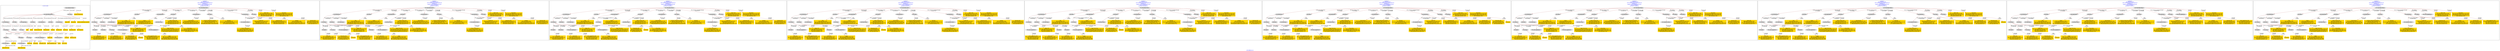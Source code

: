 digraph n0 {
fontcolor="blue"
remincross="true"
label="s28-wildlife-art.csv"
subgraph cluster_0 {
label="1-correct model"
n2[style="filled",color="white",fillcolor="lightgray",label="E12_Production1"];
n3[style="filled",color="white",fillcolor="lightgray",label="E21_Person1"];
n4[style="filled",color="white",fillcolor="lightgray",label="E53_Place1"];
n5[style="filled",color="white",fillcolor="lightgray",label="E55_Type2"];
n6[style="filled",color="white",fillcolor="lightgray",label="E67_Birth1"];
n7[style="filled",color="white",fillcolor="lightgray",label="E69_Death1"];
n8[style="filled",color="white",fillcolor="lightgray",label="E74_Group1"];
n9[style="filled",color="white",fillcolor="lightgray",label="E82_Actor_Appellation1"];
n10[style="filled",color="white",fillcolor="lightgray",label="E22_Man-Made_Object1"];
n11[style="filled",color="white",fillcolor="lightgray",label="E35_Title1"];
n12[style="filled",color="white",fillcolor="lightgray",label="E40_Legal_Body1"];
n13[style="filled",color="white",fillcolor="lightgray",label="E53_Place2"];
n14[style="filled",color="white",fillcolor="lightgray",label="E54_Dimension1"];
n15[style="filled",color="white",fillcolor="lightgray",label="E55_Type1"];
n16[style="filled",color="white",fillcolor="lightgray",label="E8_Acquisition1"];
n17[style="filled",color="white",fillcolor="lightgray",label="E33_Linguistic_Object2"];
n18[style="filled",color="white",fillcolor="lightgray",label="E55_Type3"];
n19[style="filled",color="white",fillcolor="lightgray",label="E48_Place_Name1"];
n20[style="filled",color="white",fillcolor="lightgray",label="E52_Time-Span1"];
n21[style="filled",color="white",fillcolor="lightgray",label="E52_Time-Span2"];
n22[shape="plaintext",style="filled",fillcolor="gold",label="Home Location URI"];
n23[shape="plaintext",style="filled",fillcolor="gold",label="Death_URI"];
n24[shape="plaintext",style="filled",fillcolor="gold",label="Nationality"];
n25[shape="plaintext",style="filled",fillcolor="gold",label="Place Made"];
n26[shape="plaintext",style="filled",fillcolor="gold",label="Object_URI"];
n27[shape="plaintext",style="filled",fillcolor="gold",label="Collector_Information_typeURI"];
n28[shape="plaintext",style="filled",fillcolor="gold",label="Measurements"];
n29[shape="plaintext",style="filled",fillcolor="gold",label="Birth_URI"];
n30[shape="plaintext",style="filled",fillcolor="gold",label="Materials"];
n31[shape="plaintext",style="filled",fillcolor="gold",label="Credit Line"];
n32[shape="plaintext",style="filled",fillcolor="gold",label="Maker_Appellation_URI"];
n33[shape="plaintext",style="filled",fillcolor="gold",label="Description"];
n34[shape="plaintext",style="filled",fillcolor="gold",label="Owner"];
n35[shape="plaintext",style="filled",fillcolor="gold",label="Maker Birth Date"];
n36[shape="plaintext",style="filled",fillcolor="gold",label="Acquisition_URI"];
n37[shape="plaintext",style="filled",fillcolor="gold",label="Collector Information"];
n38[shape="plaintext",style="filled",fillcolor="gold",label="Category"];
n39[shape="plaintext",style="filled",fillcolor="gold",label="Title"];
n40[shape="plaintext",style="filled",fillcolor="gold",label="Maker"];
n41[shape="plaintext",style="filled",fillcolor="gold",label="Nationality_URI"];
n42[shape="plaintext",style="filled",fillcolor="gold",label="Materials_URI"];
n43[shape="plaintext",style="filled",fillcolor="gold",label="Maker Death Date"];
n44[shape="plaintext",style="filled",fillcolor="gold",label="How Acquired?"];
n45[shape="plaintext",style="filled",fillcolor="gold",label="Category_URI"];
n46[shape="plaintext",style="filled",fillcolor="gold",label="Maker_URI"];
}
subgraph cluster_1 {
label="candidate 0\nlink coherence:0.025\nnode coherence:0.05128205128205128\nconfidence:1.0\nmapping score:0.3883061383061383\ncost:2514.475582\n-precision:0.56-recall:0.53"
n48[style="filled",color="white",fillcolor="lightgray",label="E12_Production1"];
n49[style="filled",color="white",fillcolor="lightgray",label="E21_Person1"];
n50[style="filled",color="white",fillcolor="lightgray",label="E39_Actor1"];
n51[style="filled",color="white",fillcolor="lightgray",label="E52_Time-Span1"];
n52[style="filled",color="white",fillcolor="lightgray",label="E67_Birth1"];
n53[style="filled",color="white",fillcolor="lightgray",label="E69_Death1"];
n54[style="filled",color="white",fillcolor="lightgray",label="E74_Group1"];
n55[style="filled",color="white",fillcolor="lightgray",label="E82_Actor_Appellation1"];
n56[style="filled",color="white",fillcolor="lightgray",label="E22_Man-Made_Object1"];
n57[style="filled",color="white",fillcolor="lightgray",label="E35_Title1"];
n58[style="filled",color="white",fillcolor="lightgray",label="E40_Legal_Body1"];
n59[style="filled",color="white",fillcolor="lightgray",label="E53_Place1"];
n60[style="filled",color="white",fillcolor="lightgray",label="E54_Dimension1"];
n61[style="filled",color="white",fillcolor="lightgray",label="E55_Type1"];
n62[style="filled",color="white",fillcolor="lightgray",label="E8_Acquisition1"];
n63[style="filled",color="white",fillcolor="lightgray",label="E48_Place_Name1"];
n64[style="filled",color="white",fillcolor="lightgray",label="E55_Type2"];
n65[style="filled",color="white",fillcolor="lightgray",label="E82_Actor_Appellation2"];
n66[style="filled",color="white",fillcolor="lightgray",label="E33_Linguistic_Object1"];
n67[shape="plaintext",style="filled",fillcolor="gold",label="Credit Line\n[E8_Acquisition,P3_has_note,0.473]\n[E30_Right,P3_has_note,0.197]\n[E40_Legal_Body,label,0.184]\n[E22_Man-Made_Object,P3_has_note,0.146]"];
n68[shape="plaintext",style="filled",fillcolor="gold",label="Collector_Information_typeURI\n[E33_Linguistic_Object,classLink,0.846]\n[E55_Type,classLink,0.149]\n[E22_Man-Made_Object,P3_has_note,0.002]\n[E73_Information_Object,P3_has_note,0.002]"];
n69[shape="plaintext",style="filled",fillcolor="gold",label="Measurements\n[E54_Dimension,P3_has_note,0.729]\n[E22_Man-Made_Object,P3_has_note,0.11]\n[E73_Information_Object,P3_has_note,0.083]\n[E34_Inscription,P3_has_note,0.078]"];
n70[shape="plaintext",style="filled",fillcolor="gold",label="Title\n[E35_Title,label,0.406]\n[E22_Man-Made_Object,P3_has_note,0.218]\n[E33_Linguistic_Object,P3_has_note,0.21]\n[E73_Information_Object,P3_has_note,0.166]"];
n71[shape="plaintext",style="filled",fillcolor="gold",label="Home Location URI\n[E53_Place,classLink,0.58]\n[E38_Image,classLink,0.162]\n[E22_Man-Made_Object,classLink,0.135]\n[E67_Birth,classLink,0.122]"];
n72[shape="plaintext",style="filled",fillcolor="gold",label="Maker_URI\n[E82_Actor_Appellation,classLink,0.302]\n[E67_Birth,classLink,0.267]\n[E21_Person,classLink,0.256]\n[E39_Actor,classLink,0.175]"];
n73[shape="plaintext",style="filled",fillcolor="gold",label="Birth_URI\n[E67_Birth,classLink,0.499]\n[E82_Actor_Appellation,classLink,0.202]\n[E21_Person,classLink,0.173]\n[E39_Actor,classLink,0.126]"];
n74[shape="plaintext",style="filled",fillcolor="gold",label="Maker\n[E82_Actor_Appellation,label,0.545]\n[E8_Acquisition,P3_has_note,0.282]\n[E33_Linguistic_Object,P3_has_note,0.093]\n[E22_Man-Made_Object,P3_has_note,0.08]"];
n75[shape="plaintext",style="filled",fillcolor="gold",label="Maker Birth Date\n[E52_Time-Span,P82_at_some_time_within,0.35]\n[E52_Time-Span,P82b_end_of_the_end,0.32]\n[E52_Time-Span,P82a_begin_of_the_begin,0.27]\n[E33_Linguistic_Object,P3_has_note,0.06]"];
n76[shape="plaintext",style="filled",fillcolor="gold",label="Materials\n[E55_Type,label,0.34]\n[E29_Design_or_Procedure,P3_has_note,0.318]\n[E57_Material,label,0.238]\n[E57_Material,classLink,0.104]"];
n77[shape="plaintext",style="filled",fillcolor="gold",label="Maker_Appellation_URI\n[E82_Actor_Appellation,classLink,0.643]\n[E21_Person,classLink,0.214]\n[E67_Birth,classLink,0.084]\n[E39_Actor,classLink,0.059]"];
n78[shape="plaintext",style="filled",fillcolor="gold",label="Owner\n[E40_Legal_Body,label,0.496]\n[E8_Acquisition,P3_has_note,0.214]\n[E30_Right,P3_has_note,0.19]\n[E22_Man-Made_Object,P3_has_note,0.099]"];
n79[shape="plaintext",style="filled",fillcolor="gold",label="Nationality_URI\n[E74_Group,classLink,0.7]\n[E55_Type,classLink,0.139]\n[E57_Material,classLink,0.136]\n[E55_Type,label,0.025]"];
n80[shape="plaintext",style="filled",fillcolor="gold",label="Death_URI\n[E69_Death,classLink,0.376]\n[E67_Birth,classLink,0.238]\n[E82_Actor_Appellation,classLink,0.207]\n[E21_Person,classLink,0.178]"];
n81[shape="plaintext",style="filled",fillcolor="gold",label="Object_URI\n[E8_Acquisition,classLink,0.488]\n[E22_Man-Made_Object,classLink,0.323]\n[E38_Image,classLink,0.104]\n[E53_Place,classLink,0.086]"];
n82[shape="plaintext",style="filled",fillcolor="gold",label="Acquisition_URI\n[E8_Acquisition,classLink,0.677]\n[E22_Man-Made_Object,classLink,0.188]\n[E38_Image,classLink,0.074]\n[E53_Place,classLink,0.062]"];
n83[shape="plaintext",style="filled",fillcolor="gold",label="Nationality"];
n84[shape="plaintext",style="filled",fillcolor="gold",label="Description\n[E22_Man-Made_Object,P3_has_note,0.339]\n[E33_Linguistic_Object,P3_has_note,0.29]\n[E73_Information_Object,P3_has_note,0.205]\n[E35_Title,label,0.166]"];
n85[shape="plaintext",style="filled",fillcolor="gold",label="Category\n[E55_Type,label,0.456]\n[E55_Type,classLink,0.299]\n[E73_Information_Object,P3_has_note,0.122]\n[E33_Linguistic_Object,P3_has_note,0.122]"];
n86[shape="plaintext",style="filled",fillcolor="gold",label="Materials_URI\n[E55_Type,classLink,0.419]\n[E57_Material,classLink,0.375]\n[E74_Group,classLink,0.159]\n[E55_Type,label,0.047]"];
n87[shape="plaintext",style="filled",fillcolor="gold",label="Place Made\n[E48_Place_Name,label,0.551]\n[E33_Linguistic_Object,P3_has_note,0.184]\n[E22_Man-Made_Object,P3_has_note,0.139]\n[E35_Title,label,0.126]"];
n88[shape="plaintext",style="filled",fillcolor="gold",label="Collector Information\n[E40_Legal_Body,label,0.298]\n[E33_Linguistic_Object,P3_has_note,0.257]\n[E22_Man-Made_Object,P3_has_note,0.24]\n[E8_Acquisition,P3_has_note,0.205]"];
}
subgraph cluster_2 {
label="candidate 1\nlink coherence:0.025\nnode coherence:0.05128205128205128\nconfidence:1.0\nmapping score:0.3883061383061383\ncost:2514.475978\n-precision:0.5-recall:0.47"
n90[style="filled",color="white",fillcolor="lightgray",label="E12_Production1"];
n91[style="filled",color="white",fillcolor="lightgray",label="E21_Person1"];
n92[style="filled",color="white",fillcolor="lightgray",label="E39_Actor1"];
n93[style="filled",color="white",fillcolor="lightgray",label="E52_Time-Span1"];
n94[style="filled",color="white",fillcolor="lightgray",label="E67_Birth1"];
n95[style="filled",color="white",fillcolor="lightgray",label="E74_Group1"];
n96[style="filled",color="white",fillcolor="lightgray",label="E82_Actor_Appellation1"];
n97[style="filled",color="white",fillcolor="lightgray",label="E22_Man-Made_Object1"];
n98[style="filled",color="white",fillcolor="lightgray",label="E35_Title1"];
n99[style="filled",color="white",fillcolor="lightgray",label="E40_Legal_Body1"];
n100[style="filled",color="white",fillcolor="lightgray",label="E53_Place1"];
n101[style="filled",color="white",fillcolor="lightgray",label="E54_Dimension1"];
n102[style="filled",color="white",fillcolor="lightgray",label="E55_Type1"];
n103[style="filled",color="white",fillcolor="lightgray",label="E8_Acquisition1"];
n104[style="filled",color="white",fillcolor="lightgray",label="E69_Death1"];
n105[style="filled",color="white",fillcolor="lightgray",label="E48_Place_Name1"];
n106[style="filled",color="white",fillcolor="lightgray",label="E55_Type2"];
n107[style="filled",color="white",fillcolor="lightgray",label="E82_Actor_Appellation2"];
n108[style="filled",color="white",fillcolor="lightgray",label="E33_Linguistic_Object1"];
n109[shape="plaintext",style="filled",fillcolor="gold",label="Credit Line\n[E8_Acquisition,P3_has_note,0.473]\n[E30_Right,P3_has_note,0.197]\n[E40_Legal_Body,label,0.184]\n[E22_Man-Made_Object,P3_has_note,0.146]"];
n110[shape="plaintext",style="filled",fillcolor="gold",label="Collector_Information_typeURI\n[E33_Linguistic_Object,classLink,0.846]\n[E55_Type,classLink,0.149]\n[E22_Man-Made_Object,P3_has_note,0.002]\n[E73_Information_Object,P3_has_note,0.002]"];
n111[shape="plaintext",style="filled",fillcolor="gold",label="Measurements\n[E54_Dimension,P3_has_note,0.729]\n[E22_Man-Made_Object,P3_has_note,0.11]\n[E73_Information_Object,P3_has_note,0.083]\n[E34_Inscription,P3_has_note,0.078]"];
n112[shape="plaintext",style="filled",fillcolor="gold",label="Title\n[E35_Title,label,0.406]\n[E22_Man-Made_Object,P3_has_note,0.218]\n[E33_Linguistic_Object,P3_has_note,0.21]\n[E73_Information_Object,P3_has_note,0.166]"];
n113[shape="plaintext",style="filled",fillcolor="gold",label="Home Location URI\n[E53_Place,classLink,0.58]\n[E38_Image,classLink,0.162]\n[E22_Man-Made_Object,classLink,0.135]\n[E67_Birth,classLink,0.122]"];
n114[shape="plaintext",style="filled",fillcolor="gold",label="Maker_URI\n[E82_Actor_Appellation,classLink,0.302]\n[E67_Birth,classLink,0.267]\n[E21_Person,classLink,0.256]\n[E39_Actor,classLink,0.175]"];
n115[shape="plaintext",style="filled",fillcolor="gold",label="Birth_URI\n[E67_Birth,classLink,0.499]\n[E82_Actor_Appellation,classLink,0.202]\n[E21_Person,classLink,0.173]\n[E39_Actor,classLink,0.126]"];
n116[shape="plaintext",style="filled",fillcolor="gold",label="Maker\n[E82_Actor_Appellation,label,0.545]\n[E8_Acquisition,P3_has_note,0.282]\n[E33_Linguistic_Object,P3_has_note,0.093]\n[E22_Man-Made_Object,P3_has_note,0.08]"];
n117[shape="plaintext",style="filled",fillcolor="gold",label="Maker Birth Date\n[E52_Time-Span,P82_at_some_time_within,0.35]\n[E52_Time-Span,P82b_end_of_the_end,0.32]\n[E52_Time-Span,P82a_begin_of_the_begin,0.27]\n[E33_Linguistic_Object,P3_has_note,0.06]"];
n118[shape="plaintext",style="filled",fillcolor="gold",label="Materials\n[E55_Type,label,0.34]\n[E29_Design_or_Procedure,P3_has_note,0.318]\n[E57_Material,label,0.238]\n[E57_Material,classLink,0.104]"];
n119[shape="plaintext",style="filled",fillcolor="gold",label="Maker_Appellation_URI\n[E82_Actor_Appellation,classLink,0.643]\n[E21_Person,classLink,0.214]\n[E67_Birth,classLink,0.084]\n[E39_Actor,classLink,0.059]"];
n120[shape="plaintext",style="filled",fillcolor="gold",label="Owner\n[E40_Legal_Body,label,0.496]\n[E8_Acquisition,P3_has_note,0.214]\n[E30_Right,P3_has_note,0.19]\n[E22_Man-Made_Object,P3_has_note,0.099]"];
n121[shape="plaintext",style="filled",fillcolor="gold",label="Nationality_URI\n[E74_Group,classLink,0.7]\n[E55_Type,classLink,0.139]\n[E57_Material,classLink,0.136]\n[E55_Type,label,0.025]"];
n122[shape="plaintext",style="filled",fillcolor="gold",label="Death_URI\n[E69_Death,classLink,0.376]\n[E67_Birth,classLink,0.238]\n[E82_Actor_Appellation,classLink,0.207]\n[E21_Person,classLink,0.178]"];
n123[shape="plaintext",style="filled",fillcolor="gold",label="Object_URI\n[E8_Acquisition,classLink,0.488]\n[E22_Man-Made_Object,classLink,0.323]\n[E38_Image,classLink,0.104]\n[E53_Place,classLink,0.086]"];
n124[shape="plaintext",style="filled",fillcolor="gold",label="Acquisition_URI\n[E8_Acquisition,classLink,0.677]\n[E22_Man-Made_Object,classLink,0.188]\n[E38_Image,classLink,0.074]\n[E53_Place,classLink,0.062]"];
n125[shape="plaintext",style="filled",fillcolor="gold",label="Nationality"];
n126[shape="plaintext",style="filled",fillcolor="gold",label="Description\n[E22_Man-Made_Object,P3_has_note,0.339]\n[E33_Linguistic_Object,P3_has_note,0.29]\n[E73_Information_Object,P3_has_note,0.205]\n[E35_Title,label,0.166]"];
n127[shape="plaintext",style="filled",fillcolor="gold",label="Category\n[E55_Type,label,0.456]\n[E55_Type,classLink,0.299]\n[E73_Information_Object,P3_has_note,0.122]\n[E33_Linguistic_Object,P3_has_note,0.122]"];
n128[shape="plaintext",style="filled",fillcolor="gold",label="Materials_URI\n[E55_Type,classLink,0.419]\n[E57_Material,classLink,0.375]\n[E74_Group,classLink,0.159]\n[E55_Type,label,0.047]"];
n129[shape="plaintext",style="filled",fillcolor="gold",label="Place Made\n[E48_Place_Name,label,0.551]\n[E33_Linguistic_Object,P3_has_note,0.184]\n[E22_Man-Made_Object,P3_has_note,0.139]\n[E35_Title,label,0.126]"];
n130[shape="plaintext",style="filled",fillcolor="gold",label="Collector Information\n[E40_Legal_Body,label,0.298]\n[E33_Linguistic_Object,P3_has_note,0.257]\n[E22_Man-Made_Object,P3_has_note,0.24]\n[E8_Acquisition,P3_has_note,0.205]"];
}
subgraph cluster_3 {
label="candidate 2\nlink coherence:0.025\nnode coherence:0.05128205128205128\nconfidence:1.0\nmapping score:0.3883061383061383\ncost:2514.479786\n-precision:0.5-recall:0.47"
n132[style="filled",color="white",fillcolor="lightgray",label="E12_Production1"];
n133[style="filled",color="white",fillcolor="lightgray",label="E21_Person1"];
n134[style="filled",color="white",fillcolor="lightgray",label="E39_Actor1"];
n135[style="filled",color="white",fillcolor="lightgray",label="E52_Time-Span1"];
n136[style="filled",color="white",fillcolor="lightgray",label="E67_Birth1"];
n137[style="filled",color="white",fillcolor="lightgray",label="E69_Death1"];
n138[style="filled",color="white",fillcolor="lightgray",label="E82_Actor_Appellation1"];
n139[style="filled",color="white",fillcolor="lightgray",label="E22_Man-Made_Object1"];
n140[style="filled",color="white",fillcolor="lightgray",label="E35_Title1"];
n141[style="filled",color="white",fillcolor="lightgray",label="E40_Legal_Body1"];
n142[style="filled",color="white",fillcolor="lightgray",label="E53_Place1"];
n143[style="filled",color="white",fillcolor="lightgray",label="E54_Dimension1"];
n144[style="filled",color="white",fillcolor="lightgray",label="E55_Type1"];
n145[style="filled",color="white",fillcolor="lightgray",label="E8_Acquisition1"];
n146[style="filled",color="white",fillcolor="lightgray",label="E74_Group1"];
n147[style="filled",color="white",fillcolor="lightgray",label="E48_Place_Name1"];
n148[style="filled",color="white",fillcolor="lightgray",label="E55_Type2"];
n149[style="filled",color="white",fillcolor="lightgray",label="E82_Actor_Appellation2"];
n150[style="filled",color="white",fillcolor="lightgray",label="E33_Linguistic_Object1"];
n151[shape="plaintext",style="filled",fillcolor="gold",label="Credit Line\n[E8_Acquisition,P3_has_note,0.473]\n[E30_Right,P3_has_note,0.197]\n[E40_Legal_Body,label,0.184]\n[E22_Man-Made_Object,P3_has_note,0.146]"];
n152[shape="plaintext",style="filled",fillcolor="gold",label="Collector_Information_typeURI\n[E33_Linguistic_Object,classLink,0.846]\n[E55_Type,classLink,0.149]\n[E22_Man-Made_Object,P3_has_note,0.002]\n[E73_Information_Object,P3_has_note,0.002]"];
n153[shape="plaintext",style="filled",fillcolor="gold",label="Measurements\n[E54_Dimension,P3_has_note,0.729]\n[E22_Man-Made_Object,P3_has_note,0.11]\n[E73_Information_Object,P3_has_note,0.083]\n[E34_Inscription,P3_has_note,0.078]"];
n154[shape="plaintext",style="filled",fillcolor="gold",label="Title\n[E35_Title,label,0.406]\n[E22_Man-Made_Object,P3_has_note,0.218]\n[E33_Linguistic_Object,P3_has_note,0.21]\n[E73_Information_Object,P3_has_note,0.166]"];
n155[shape="plaintext",style="filled",fillcolor="gold",label="Home Location URI\n[E53_Place,classLink,0.58]\n[E38_Image,classLink,0.162]\n[E22_Man-Made_Object,classLink,0.135]\n[E67_Birth,classLink,0.122]"];
n156[shape="plaintext",style="filled",fillcolor="gold",label="Maker_URI\n[E82_Actor_Appellation,classLink,0.302]\n[E67_Birth,classLink,0.267]\n[E21_Person,classLink,0.256]\n[E39_Actor,classLink,0.175]"];
n157[shape="plaintext",style="filled",fillcolor="gold",label="Birth_URI\n[E67_Birth,classLink,0.499]\n[E82_Actor_Appellation,classLink,0.202]\n[E21_Person,classLink,0.173]\n[E39_Actor,classLink,0.126]"];
n158[shape="plaintext",style="filled",fillcolor="gold",label="Maker\n[E82_Actor_Appellation,label,0.545]\n[E8_Acquisition,P3_has_note,0.282]\n[E33_Linguistic_Object,P3_has_note,0.093]\n[E22_Man-Made_Object,P3_has_note,0.08]"];
n159[shape="plaintext",style="filled",fillcolor="gold",label="Maker Birth Date\n[E52_Time-Span,P82_at_some_time_within,0.35]\n[E52_Time-Span,P82b_end_of_the_end,0.32]\n[E52_Time-Span,P82a_begin_of_the_begin,0.27]\n[E33_Linguistic_Object,P3_has_note,0.06]"];
n160[shape="plaintext",style="filled",fillcolor="gold",label="Materials\n[E55_Type,label,0.34]\n[E29_Design_or_Procedure,P3_has_note,0.318]\n[E57_Material,label,0.238]\n[E57_Material,classLink,0.104]"];
n161[shape="plaintext",style="filled",fillcolor="gold",label="Maker_Appellation_URI\n[E82_Actor_Appellation,classLink,0.643]\n[E21_Person,classLink,0.214]\n[E67_Birth,classLink,0.084]\n[E39_Actor,classLink,0.059]"];
n162[shape="plaintext",style="filled",fillcolor="gold",label="Owner\n[E40_Legal_Body,label,0.496]\n[E8_Acquisition,P3_has_note,0.214]\n[E30_Right,P3_has_note,0.19]\n[E22_Man-Made_Object,P3_has_note,0.099]"];
n163[shape="plaintext",style="filled",fillcolor="gold",label="Nationality_URI\n[E74_Group,classLink,0.7]\n[E55_Type,classLink,0.139]\n[E57_Material,classLink,0.136]\n[E55_Type,label,0.025]"];
n164[shape="plaintext",style="filled",fillcolor="gold",label="Death_URI\n[E69_Death,classLink,0.376]\n[E67_Birth,classLink,0.238]\n[E82_Actor_Appellation,classLink,0.207]\n[E21_Person,classLink,0.178]"];
n165[shape="plaintext",style="filled",fillcolor="gold",label="Object_URI\n[E8_Acquisition,classLink,0.488]\n[E22_Man-Made_Object,classLink,0.323]\n[E38_Image,classLink,0.104]\n[E53_Place,classLink,0.086]"];
n166[shape="plaintext",style="filled",fillcolor="gold",label="Acquisition_URI\n[E8_Acquisition,classLink,0.677]\n[E22_Man-Made_Object,classLink,0.188]\n[E38_Image,classLink,0.074]\n[E53_Place,classLink,0.062]"];
n167[shape="plaintext",style="filled",fillcolor="gold",label="Nationality"];
n168[shape="plaintext",style="filled",fillcolor="gold",label="Description\n[E22_Man-Made_Object,P3_has_note,0.339]\n[E33_Linguistic_Object,P3_has_note,0.29]\n[E73_Information_Object,P3_has_note,0.205]\n[E35_Title,label,0.166]"];
n169[shape="plaintext",style="filled",fillcolor="gold",label="Category\n[E55_Type,label,0.456]\n[E55_Type,classLink,0.299]\n[E73_Information_Object,P3_has_note,0.122]\n[E33_Linguistic_Object,P3_has_note,0.122]"];
n170[shape="plaintext",style="filled",fillcolor="gold",label="Materials_URI\n[E55_Type,classLink,0.419]\n[E57_Material,classLink,0.375]\n[E74_Group,classLink,0.159]\n[E55_Type,label,0.047]"];
n171[shape="plaintext",style="filled",fillcolor="gold",label="Place Made\n[E48_Place_Name,label,0.551]\n[E33_Linguistic_Object,P3_has_note,0.184]\n[E22_Man-Made_Object,P3_has_note,0.139]\n[E35_Title,label,0.126]"];
n172[shape="plaintext",style="filled",fillcolor="gold",label="Collector Information\n[E40_Legal_Body,label,0.298]\n[E33_Linguistic_Object,P3_has_note,0.257]\n[E22_Man-Made_Object,P3_has_note,0.24]\n[E8_Acquisition,P3_has_note,0.205]"];
}
subgraph cluster_4 {
label="candidate 3\nlink coherence:0.025\nnode coherence:0.05128205128205128\nconfidence:1.0\nmapping score:0.3883061383061383\ncost:2514.480183\n-precision:0.44-recall:0.42"
n174[style="filled",color="white",fillcolor="lightgray",label="E12_Production1"];
n175[style="filled",color="white",fillcolor="lightgray",label="E21_Person1"];
n176[style="filled",color="white",fillcolor="lightgray",label="E39_Actor1"];
n177[style="filled",color="white",fillcolor="lightgray",label="E52_Time-Span1"];
n178[style="filled",color="white",fillcolor="lightgray",label="E67_Birth1"];
n179[style="filled",color="white",fillcolor="lightgray",label="E82_Actor_Appellation1"];
n180[style="filled",color="white",fillcolor="lightgray",label="E22_Man-Made_Object1"];
n181[style="filled",color="white",fillcolor="lightgray",label="E35_Title1"];
n182[style="filled",color="white",fillcolor="lightgray",label="E40_Legal_Body1"];
n183[style="filled",color="white",fillcolor="lightgray",label="E53_Place1"];
n184[style="filled",color="white",fillcolor="lightgray",label="E54_Dimension1"];
n185[style="filled",color="white",fillcolor="lightgray",label="E55_Type1"];
n186[style="filled",color="white",fillcolor="lightgray",label="E8_Acquisition1"];
n187[style="filled",color="white",fillcolor="lightgray",label="E69_Death1"];
n188[style="filled",color="white",fillcolor="lightgray",label="E74_Group1"];
n189[style="filled",color="white",fillcolor="lightgray",label="E48_Place_Name1"];
n190[style="filled",color="white",fillcolor="lightgray",label="E55_Type2"];
n191[style="filled",color="white",fillcolor="lightgray",label="E82_Actor_Appellation2"];
n192[style="filled",color="white",fillcolor="lightgray",label="E33_Linguistic_Object1"];
n193[shape="plaintext",style="filled",fillcolor="gold",label="Credit Line\n[E8_Acquisition,P3_has_note,0.473]\n[E30_Right,P3_has_note,0.197]\n[E40_Legal_Body,label,0.184]\n[E22_Man-Made_Object,P3_has_note,0.146]"];
n194[shape="plaintext",style="filled",fillcolor="gold",label="Collector_Information_typeURI\n[E33_Linguistic_Object,classLink,0.846]\n[E55_Type,classLink,0.149]\n[E22_Man-Made_Object,P3_has_note,0.002]\n[E73_Information_Object,P3_has_note,0.002]"];
n195[shape="plaintext",style="filled",fillcolor="gold",label="Measurements\n[E54_Dimension,P3_has_note,0.729]\n[E22_Man-Made_Object,P3_has_note,0.11]\n[E73_Information_Object,P3_has_note,0.083]\n[E34_Inscription,P3_has_note,0.078]"];
n196[shape="plaintext",style="filled",fillcolor="gold",label="Title\n[E35_Title,label,0.406]\n[E22_Man-Made_Object,P3_has_note,0.218]\n[E33_Linguistic_Object,P3_has_note,0.21]\n[E73_Information_Object,P3_has_note,0.166]"];
n197[shape="plaintext",style="filled",fillcolor="gold",label="Home Location URI\n[E53_Place,classLink,0.58]\n[E38_Image,classLink,0.162]\n[E22_Man-Made_Object,classLink,0.135]\n[E67_Birth,classLink,0.122]"];
n198[shape="plaintext",style="filled",fillcolor="gold",label="Maker_URI\n[E82_Actor_Appellation,classLink,0.302]\n[E67_Birth,classLink,0.267]\n[E21_Person,classLink,0.256]\n[E39_Actor,classLink,0.175]"];
n199[shape="plaintext",style="filled",fillcolor="gold",label="Birth_URI\n[E67_Birth,classLink,0.499]\n[E82_Actor_Appellation,classLink,0.202]\n[E21_Person,classLink,0.173]\n[E39_Actor,classLink,0.126]"];
n200[shape="plaintext",style="filled",fillcolor="gold",label="Maker\n[E82_Actor_Appellation,label,0.545]\n[E8_Acquisition,P3_has_note,0.282]\n[E33_Linguistic_Object,P3_has_note,0.093]\n[E22_Man-Made_Object,P3_has_note,0.08]"];
n201[shape="plaintext",style="filled",fillcolor="gold",label="Maker Birth Date\n[E52_Time-Span,P82_at_some_time_within,0.35]\n[E52_Time-Span,P82b_end_of_the_end,0.32]\n[E52_Time-Span,P82a_begin_of_the_begin,0.27]\n[E33_Linguistic_Object,P3_has_note,0.06]"];
n202[shape="plaintext",style="filled",fillcolor="gold",label="Materials\n[E55_Type,label,0.34]\n[E29_Design_or_Procedure,P3_has_note,0.318]\n[E57_Material,label,0.238]\n[E57_Material,classLink,0.104]"];
n203[shape="plaintext",style="filled",fillcolor="gold",label="Maker_Appellation_URI\n[E82_Actor_Appellation,classLink,0.643]\n[E21_Person,classLink,0.214]\n[E67_Birth,classLink,0.084]\n[E39_Actor,classLink,0.059]"];
n204[shape="plaintext",style="filled",fillcolor="gold",label="Owner\n[E40_Legal_Body,label,0.496]\n[E8_Acquisition,P3_has_note,0.214]\n[E30_Right,P3_has_note,0.19]\n[E22_Man-Made_Object,P3_has_note,0.099]"];
n205[shape="plaintext",style="filled",fillcolor="gold",label="Nationality_URI\n[E74_Group,classLink,0.7]\n[E55_Type,classLink,0.139]\n[E57_Material,classLink,0.136]\n[E55_Type,label,0.025]"];
n206[shape="plaintext",style="filled",fillcolor="gold",label="Death_URI\n[E69_Death,classLink,0.376]\n[E67_Birth,classLink,0.238]\n[E82_Actor_Appellation,classLink,0.207]\n[E21_Person,classLink,0.178]"];
n207[shape="plaintext",style="filled",fillcolor="gold",label="Object_URI\n[E8_Acquisition,classLink,0.488]\n[E22_Man-Made_Object,classLink,0.323]\n[E38_Image,classLink,0.104]\n[E53_Place,classLink,0.086]"];
n208[shape="plaintext",style="filled",fillcolor="gold",label="Acquisition_URI\n[E8_Acquisition,classLink,0.677]\n[E22_Man-Made_Object,classLink,0.188]\n[E38_Image,classLink,0.074]\n[E53_Place,classLink,0.062]"];
n209[shape="plaintext",style="filled",fillcolor="gold",label="Nationality"];
n210[shape="plaintext",style="filled",fillcolor="gold",label="Description\n[E22_Man-Made_Object,P3_has_note,0.339]\n[E33_Linguistic_Object,P3_has_note,0.29]\n[E73_Information_Object,P3_has_note,0.205]\n[E35_Title,label,0.166]"];
n211[shape="plaintext",style="filled",fillcolor="gold",label="Category\n[E55_Type,label,0.456]\n[E55_Type,classLink,0.299]\n[E73_Information_Object,P3_has_note,0.122]\n[E33_Linguistic_Object,P3_has_note,0.122]"];
n212[shape="plaintext",style="filled",fillcolor="gold",label="Materials_URI\n[E55_Type,classLink,0.419]\n[E57_Material,classLink,0.375]\n[E74_Group,classLink,0.159]\n[E55_Type,label,0.047]"];
n213[shape="plaintext",style="filled",fillcolor="gold",label="Place Made\n[E48_Place_Name,label,0.551]\n[E33_Linguistic_Object,P3_has_note,0.184]\n[E22_Man-Made_Object,P3_has_note,0.139]\n[E35_Title,label,0.126]"];
n214[shape="plaintext",style="filled",fillcolor="gold",label="Collector Information\n[E40_Legal_Body,label,0.298]\n[E33_Linguistic_Object,P3_has_note,0.257]\n[E22_Man-Made_Object,P3_has_note,0.24]\n[E8_Acquisition,P3_has_note,0.205]"];
}
subgraph cluster_5 {
label="candidate 4\nlink coherence:0.025\nnode coherence:0.05128205128205128\nconfidence:1.0\nmapping score:0.3883061383061383\ncost:2514.482285\n-precision:0.39-recall:0.37"
n216[style="filled",color="white",fillcolor="lightgray",label="E12_Production1"];
n217[style="filled",color="white",fillcolor="lightgray",label="E21_Person1"];
n218[style="filled",color="white",fillcolor="lightgray",label="E39_Actor1"];
n219[style="filled",color="white",fillcolor="lightgray",label="E52_Time-Span1"];
n220[style="filled",color="white",fillcolor="lightgray",label="E82_Actor_Appellation1"];
n221[style="filled",color="white",fillcolor="lightgray",label="E22_Man-Made_Object1"];
n222[style="filled",color="white",fillcolor="lightgray",label="E35_Title1"];
n223[style="filled",color="white",fillcolor="lightgray",label="E40_Legal_Body1"];
n224[style="filled",color="white",fillcolor="lightgray",label="E53_Place1"];
n225[style="filled",color="white",fillcolor="lightgray",label="E54_Dimension1"];
n226[style="filled",color="white",fillcolor="lightgray",label="E55_Type1"];
n227[style="filled",color="white",fillcolor="lightgray",label="E8_Acquisition1"];
n228[style="filled",color="white",fillcolor="lightgray",label="E67_Birth1"];
n229[style="filled",color="white",fillcolor="lightgray",label="E69_Death1"];
n230[style="filled",color="white",fillcolor="lightgray",label="E74_Group1"];
n231[style="filled",color="white",fillcolor="lightgray",label="E48_Place_Name1"];
n232[style="filled",color="white",fillcolor="lightgray",label="E55_Type2"];
n233[style="filled",color="white",fillcolor="lightgray",label="E82_Actor_Appellation2"];
n234[style="filled",color="white",fillcolor="lightgray",label="E33_Linguistic_Object1"];
n235[shape="plaintext",style="filled",fillcolor="gold",label="Credit Line\n[E8_Acquisition,P3_has_note,0.473]\n[E30_Right,P3_has_note,0.197]\n[E40_Legal_Body,label,0.184]\n[E22_Man-Made_Object,P3_has_note,0.146]"];
n236[shape="plaintext",style="filled",fillcolor="gold",label="Collector_Information_typeURI\n[E33_Linguistic_Object,classLink,0.846]\n[E55_Type,classLink,0.149]\n[E22_Man-Made_Object,P3_has_note,0.002]\n[E73_Information_Object,P3_has_note,0.002]"];
n237[shape="plaintext",style="filled",fillcolor="gold",label="Measurements\n[E54_Dimension,P3_has_note,0.729]\n[E22_Man-Made_Object,P3_has_note,0.11]\n[E73_Information_Object,P3_has_note,0.083]\n[E34_Inscription,P3_has_note,0.078]"];
n238[shape="plaintext",style="filled",fillcolor="gold",label="Title\n[E35_Title,label,0.406]\n[E22_Man-Made_Object,P3_has_note,0.218]\n[E33_Linguistic_Object,P3_has_note,0.21]\n[E73_Information_Object,P3_has_note,0.166]"];
n239[shape="plaintext",style="filled",fillcolor="gold",label="Home Location URI\n[E53_Place,classLink,0.58]\n[E38_Image,classLink,0.162]\n[E22_Man-Made_Object,classLink,0.135]\n[E67_Birth,classLink,0.122]"];
n240[shape="plaintext",style="filled",fillcolor="gold",label="Maker_URI\n[E82_Actor_Appellation,classLink,0.302]\n[E67_Birth,classLink,0.267]\n[E21_Person,classLink,0.256]\n[E39_Actor,classLink,0.175]"];
n241[shape="plaintext",style="filled",fillcolor="gold",label="Birth_URI\n[E67_Birth,classLink,0.499]\n[E82_Actor_Appellation,classLink,0.202]\n[E21_Person,classLink,0.173]\n[E39_Actor,classLink,0.126]"];
n242[shape="plaintext",style="filled",fillcolor="gold",label="Maker\n[E82_Actor_Appellation,label,0.545]\n[E8_Acquisition,P3_has_note,0.282]\n[E33_Linguistic_Object,P3_has_note,0.093]\n[E22_Man-Made_Object,P3_has_note,0.08]"];
n243[shape="plaintext",style="filled",fillcolor="gold",label="Maker Birth Date\n[E52_Time-Span,P82_at_some_time_within,0.35]\n[E52_Time-Span,P82b_end_of_the_end,0.32]\n[E52_Time-Span,P82a_begin_of_the_begin,0.27]\n[E33_Linguistic_Object,P3_has_note,0.06]"];
n244[shape="plaintext",style="filled",fillcolor="gold",label="Materials\n[E55_Type,label,0.34]\n[E29_Design_or_Procedure,P3_has_note,0.318]\n[E57_Material,label,0.238]\n[E57_Material,classLink,0.104]"];
n245[shape="plaintext",style="filled",fillcolor="gold",label="Maker_Appellation_URI\n[E82_Actor_Appellation,classLink,0.643]\n[E21_Person,classLink,0.214]\n[E67_Birth,classLink,0.084]\n[E39_Actor,classLink,0.059]"];
n246[shape="plaintext",style="filled",fillcolor="gold",label="Owner\n[E40_Legal_Body,label,0.496]\n[E8_Acquisition,P3_has_note,0.214]\n[E30_Right,P3_has_note,0.19]\n[E22_Man-Made_Object,P3_has_note,0.099]"];
n247[shape="plaintext",style="filled",fillcolor="gold",label="Nationality_URI\n[E74_Group,classLink,0.7]\n[E55_Type,classLink,0.139]\n[E57_Material,classLink,0.136]\n[E55_Type,label,0.025]"];
n248[shape="plaintext",style="filled",fillcolor="gold",label="Death_URI\n[E69_Death,classLink,0.376]\n[E67_Birth,classLink,0.238]\n[E82_Actor_Appellation,classLink,0.207]\n[E21_Person,classLink,0.178]"];
n249[shape="plaintext",style="filled",fillcolor="gold",label="Object_URI\n[E8_Acquisition,classLink,0.488]\n[E22_Man-Made_Object,classLink,0.323]\n[E38_Image,classLink,0.104]\n[E53_Place,classLink,0.086]"];
n250[shape="plaintext",style="filled",fillcolor="gold",label="Acquisition_URI\n[E8_Acquisition,classLink,0.677]\n[E22_Man-Made_Object,classLink,0.188]\n[E38_Image,classLink,0.074]\n[E53_Place,classLink,0.062]"];
n251[shape="plaintext",style="filled",fillcolor="gold",label="Nationality"];
n252[shape="plaintext",style="filled",fillcolor="gold",label="Description\n[E22_Man-Made_Object,P3_has_note,0.339]\n[E33_Linguistic_Object,P3_has_note,0.29]\n[E73_Information_Object,P3_has_note,0.205]\n[E35_Title,label,0.166]"];
n253[shape="plaintext",style="filled",fillcolor="gold",label="Category\n[E55_Type,label,0.456]\n[E55_Type,classLink,0.299]\n[E73_Information_Object,P3_has_note,0.122]\n[E33_Linguistic_Object,P3_has_note,0.122]"];
n254[shape="plaintext",style="filled",fillcolor="gold",label="Materials_URI\n[E55_Type,classLink,0.419]\n[E57_Material,classLink,0.375]\n[E74_Group,classLink,0.159]\n[E55_Type,label,0.047]"];
n255[shape="plaintext",style="filled",fillcolor="gold",label="Place Made\n[E48_Place_Name,label,0.551]\n[E33_Linguistic_Object,P3_has_note,0.184]\n[E22_Man-Made_Object,P3_has_note,0.139]\n[E35_Title,label,0.126]"];
n256[shape="plaintext",style="filled",fillcolor="gold",label="Collector Information\n[E40_Legal_Body,label,0.298]\n[E33_Linguistic_Object,P3_has_note,0.257]\n[E22_Man-Made_Object,P3_has_note,0.24]\n[E8_Acquisition,P3_has_note,0.205]"];
}
subgraph cluster_6 {
label="candidate 5\nlink coherence:0.025\nnode coherence:0.05128205128205128\nconfidence:1.0\nmapping score:0.3883061383061383\ncost:2613.489893\n-precision:0.5-recall:0.47"
n258[style="filled",color="white",fillcolor="lightgray",label="E12_Production1"];
n259[style="filled",color="white",fillcolor="lightgray",label="E21_Person1"];
n260[style="filled",color="white",fillcolor="lightgray",label="E39_Actor1"];
n261[style="filled",color="white",fillcolor="lightgray",label="E52_Time-Span1"];
n262[style="filled",color="white",fillcolor="lightgray",label="E67_Birth1"];
n263[style="filled",color="white",fillcolor="lightgray",label="E69_Death1"];
n264[style="filled",color="white",fillcolor="lightgray",label="E82_Actor_Appellation1"];
n265[style="filled",color="white",fillcolor="lightgray",label="E22_Man-Made_Object1"];
n266[style="filled",color="white",fillcolor="lightgray",label="E35_Title1"];
n267[style="filled",color="white",fillcolor="lightgray",label="E40_Legal_Body1"];
n268[style="filled",color="white",fillcolor="lightgray",label="E53_Place1"];
n269[style="filled",color="white",fillcolor="lightgray",label="E54_Dimension1"];
n270[style="filled",color="white",fillcolor="lightgray",label="E55_Type1"];
n271[style="filled",color="white",fillcolor="lightgray",label="E8_Acquisition1"];
n272[style="filled",color="white",fillcolor="lightgray",label="E48_Place_Name1"];
n273[style="filled",color="white",fillcolor="lightgray",label="E55_Type2"];
n274[style="filled",color="white",fillcolor="lightgray",label="E74_Group1"];
n275[style="filled",color="white",fillcolor="lightgray",label="E82_Actor_Appellation2"];
n276[style="filled",color="white",fillcolor="lightgray",label="E33_Linguistic_Object1"];
n277[shape="plaintext",style="filled",fillcolor="gold",label="Credit Line\n[E8_Acquisition,P3_has_note,0.473]\n[E30_Right,P3_has_note,0.197]\n[E40_Legal_Body,label,0.184]\n[E22_Man-Made_Object,P3_has_note,0.146]"];
n278[shape="plaintext",style="filled",fillcolor="gold",label="Collector_Information_typeURI\n[E33_Linguistic_Object,classLink,0.846]\n[E55_Type,classLink,0.149]\n[E22_Man-Made_Object,P3_has_note,0.002]\n[E73_Information_Object,P3_has_note,0.002]"];
n279[shape="plaintext",style="filled",fillcolor="gold",label="Measurements\n[E54_Dimension,P3_has_note,0.729]\n[E22_Man-Made_Object,P3_has_note,0.11]\n[E73_Information_Object,P3_has_note,0.083]\n[E34_Inscription,P3_has_note,0.078]"];
n280[shape="plaintext",style="filled",fillcolor="gold",label="Title\n[E35_Title,label,0.406]\n[E22_Man-Made_Object,P3_has_note,0.218]\n[E33_Linguistic_Object,P3_has_note,0.21]\n[E73_Information_Object,P3_has_note,0.166]"];
n281[shape="plaintext",style="filled",fillcolor="gold",label="Home Location URI\n[E53_Place,classLink,0.58]\n[E38_Image,classLink,0.162]\n[E22_Man-Made_Object,classLink,0.135]\n[E67_Birth,classLink,0.122]"];
n282[shape="plaintext",style="filled",fillcolor="gold",label="Maker_URI\n[E82_Actor_Appellation,classLink,0.302]\n[E67_Birth,classLink,0.267]\n[E21_Person,classLink,0.256]\n[E39_Actor,classLink,0.175]"];
n283[shape="plaintext",style="filled",fillcolor="gold",label="Birth_URI\n[E67_Birth,classLink,0.499]\n[E82_Actor_Appellation,classLink,0.202]\n[E21_Person,classLink,0.173]\n[E39_Actor,classLink,0.126]"];
n284[shape="plaintext",style="filled",fillcolor="gold",label="Maker\n[E82_Actor_Appellation,label,0.545]\n[E8_Acquisition,P3_has_note,0.282]\n[E33_Linguistic_Object,P3_has_note,0.093]\n[E22_Man-Made_Object,P3_has_note,0.08]"];
n285[shape="plaintext",style="filled",fillcolor="gold",label="Maker Birth Date\n[E52_Time-Span,P82_at_some_time_within,0.35]\n[E52_Time-Span,P82b_end_of_the_end,0.32]\n[E52_Time-Span,P82a_begin_of_the_begin,0.27]\n[E33_Linguistic_Object,P3_has_note,0.06]"];
n286[shape="plaintext",style="filled",fillcolor="gold",label="Materials\n[E55_Type,label,0.34]\n[E29_Design_or_Procedure,P3_has_note,0.318]\n[E57_Material,label,0.238]\n[E57_Material,classLink,0.104]"];
n287[shape="plaintext",style="filled",fillcolor="gold",label="Maker_Appellation_URI\n[E82_Actor_Appellation,classLink,0.643]\n[E21_Person,classLink,0.214]\n[E67_Birth,classLink,0.084]\n[E39_Actor,classLink,0.059]"];
n288[shape="plaintext",style="filled",fillcolor="gold",label="Owner\n[E40_Legal_Body,label,0.496]\n[E8_Acquisition,P3_has_note,0.214]\n[E30_Right,P3_has_note,0.19]\n[E22_Man-Made_Object,P3_has_note,0.099]"];
n289[shape="plaintext",style="filled",fillcolor="gold",label="Nationality_URI\n[E74_Group,classLink,0.7]\n[E55_Type,classLink,0.139]\n[E57_Material,classLink,0.136]\n[E55_Type,label,0.025]"];
n290[shape="plaintext",style="filled",fillcolor="gold",label="Death_URI\n[E69_Death,classLink,0.376]\n[E67_Birth,classLink,0.238]\n[E82_Actor_Appellation,classLink,0.207]\n[E21_Person,classLink,0.178]"];
n291[shape="plaintext",style="filled",fillcolor="gold",label="Object_URI\n[E8_Acquisition,classLink,0.488]\n[E22_Man-Made_Object,classLink,0.323]\n[E38_Image,classLink,0.104]\n[E53_Place,classLink,0.086]"];
n292[shape="plaintext",style="filled",fillcolor="gold",label="Acquisition_URI\n[E8_Acquisition,classLink,0.677]\n[E22_Man-Made_Object,classLink,0.188]\n[E38_Image,classLink,0.074]\n[E53_Place,classLink,0.062]"];
n293[shape="plaintext",style="filled",fillcolor="gold",label="Nationality"];
n294[shape="plaintext",style="filled",fillcolor="gold",label="Description\n[E22_Man-Made_Object,P3_has_note,0.339]\n[E33_Linguistic_Object,P3_has_note,0.29]\n[E73_Information_Object,P3_has_note,0.205]\n[E35_Title,label,0.166]"];
n295[shape="plaintext",style="filled",fillcolor="gold",label="Category\n[E55_Type,label,0.456]\n[E55_Type,classLink,0.299]\n[E73_Information_Object,P3_has_note,0.122]\n[E33_Linguistic_Object,P3_has_note,0.122]"];
n296[shape="plaintext",style="filled",fillcolor="gold",label="Materials_URI\n[E55_Type,classLink,0.419]\n[E57_Material,classLink,0.375]\n[E74_Group,classLink,0.159]\n[E55_Type,label,0.047]"];
n297[shape="plaintext",style="filled",fillcolor="gold",label="Place Made\n[E48_Place_Name,label,0.551]\n[E33_Linguistic_Object,P3_has_note,0.184]\n[E22_Man-Made_Object,P3_has_note,0.139]\n[E35_Title,label,0.126]"];
n298[shape="plaintext",style="filled",fillcolor="gold",label="Collector Information\n[E40_Legal_Body,label,0.298]\n[E33_Linguistic_Object,P3_has_note,0.257]\n[E22_Man-Made_Object,P3_has_note,0.24]\n[E8_Acquisition,P3_has_note,0.205]"];
}
subgraph cluster_7 {
label="candidate 6\nlink coherence:0.025\nnode coherence:0.05128205128205128\nconfidence:1.0\nmapping score:0.3883061383061383\ncost:2613.490085\n-precision:0.5-recall:0.47"
n300[style="filled",color="white",fillcolor="lightgray",label="E12_Production1"];
n301[style="filled",color="white",fillcolor="lightgray",label="E21_Person1"];
n302[style="filled",color="white",fillcolor="lightgray",label="E39_Actor1"];
n303[style="filled",color="white",fillcolor="lightgray",label="E52_Time-Span1"];
n304[style="filled",color="white",fillcolor="lightgray",label="E67_Birth1"];
n305[style="filled",color="white",fillcolor="lightgray",label="E74_Group1"];
n306[style="filled",color="white",fillcolor="lightgray",label="E82_Actor_Appellation1"];
n307[style="filled",color="white",fillcolor="lightgray",label="E22_Man-Made_Object1"];
n308[style="filled",color="white",fillcolor="lightgray",label="E35_Title1"];
n309[style="filled",color="white",fillcolor="lightgray",label="E40_Legal_Body1"];
n310[style="filled",color="white",fillcolor="lightgray",label="E53_Place1"];
n311[style="filled",color="white",fillcolor="lightgray",label="E54_Dimension1"];
n312[style="filled",color="white",fillcolor="lightgray",label="E55_Type1"];
n313[style="filled",color="white",fillcolor="lightgray",label="E8_Acquisition1"];
n314[style="filled",color="white",fillcolor="lightgray",label="E48_Place_Name1"];
n315[style="filled",color="white",fillcolor="lightgray",label="E55_Type2"];
n316[style="filled",color="white",fillcolor="lightgray",label="E69_Death1"];
n317[style="filled",color="white",fillcolor="lightgray",label="E82_Actor_Appellation2"];
n318[style="filled",color="white",fillcolor="lightgray",label="E33_Linguistic_Object1"];
n319[shape="plaintext",style="filled",fillcolor="gold",label="Credit Line\n[E8_Acquisition,P3_has_note,0.473]\n[E30_Right,P3_has_note,0.197]\n[E40_Legal_Body,label,0.184]\n[E22_Man-Made_Object,P3_has_note,0.146]"];
n320[shape="plaintext",style="filled",fillcolor="gold",label="Collector_Information_typeURI\n[E33_Linguistic_Object,classLink,0.846]\n[E55_Type,classLink,0.149]\n[E22_Man-Made_Object,P3_has_note,0.002]\n[E73_Information_Object,P3_has_note,0.002]"];
n321[shape="plaintext",style="filled",fillcolor="gold",label="Measurements\n[E54_Dimension,P3_has_note,0.729]\n[E22_Man-Made_Object,P3_has_note,0.11]\n[E73_Information_Object,P3_has_note,0.083]\n[E34_Inscription,P3_has_note,0.078]"];
n322[shape="plaintext",style="filled",fillcolor="gold",label="Title\n[E35_Title,label,0.406]\n[E22_Man-Made_Object,P3_has_note,0.218]\n[E33_Linguistic_Object,P3_has_note,0.21]\n[E73_Information_Object,P3_has_note,0.166]"];
n323[shape="plaintext",style="filled",fillcolor="gold",label="Home Location URI\n[E53_Place,classLink,0.58]\n[E38_Image,classLink,0.162]\n[E22_Man-Made_Object,classLink,0.135]\n[E67_Birth,classLink,0.122]"];
n324[shape="plaintext",style="filled",fillcolor="gold",label="Maker_URI\n[E82_Actor_Appellation,classLink,0.302]\n[E67_Birth,classLink,0.267]\n[E21_Person,classLink,0.256]\n[E39_Actor,classLink,0.175]"];
n325[shape="plaintext",style="filled",fillcolor="gold",label="Birth_URI\n[E67_Birth,classLink,0.499]\n[E82_Actor_Appellation,classLink,0.202]\n[E21_Person,classLink,0.173]\n[E39_Actor,classLink,0.126]"];
n326[shape="plaintext",style="filled",fillcolor="gold",label="Maker\n[E82_Actor_Appellation,label,0.545]\n[E8_Acquisition,P3_has_note,0.282]\n[E33_Linguistic_Object,P3_has_note,0.093]\n[E22_Man-Made_Object,P3_has_note,0.08]"];
n327[shape="plaintext",style="filled",fillcolor="gold",label="Maker Birth Date\n[E52_Time-Span,P82_at_some_time_within,0.35]\n[E52_Time-Span,P82b_end_of_the_end,0.32]\n[E52_Time-Span,P82a_begin_of_the_begin,0.27]\n[E33_Linguistic_Object,P3_has_note,0.06]"];
n328[shape="plaintext",style="filled",fillcolor="gold",label="Materials\n[E55_Type,label,0.34]\n[E29_Design_or_Procedure,P3_has_note,0.318]\n[E57_Material,label,0.238]\n[E57_Material,classLink,0.104]"];
n329[shape="plaintext",style="filled",fillcolor="gold",label="Maker_Appellation_URI\n[E82_Actor_Appellation,classLink,0.643]\n[E21_Person,classLink,0.214]\n[E67_Birth,classLink,0.084]\n[E39_Actor,classLink,0.059]"];
n330[shape="plaintext",style="filled",fillcolor="gold",label="Owner\n[E40_Legal_Body,label,0.496]\n[E8_Acquisition,P3_has_note,0.214]\n[E30_Right,P3_has_note,0.19]\n[E22_Man-Made_Object,P3_has_note,0.099]"];
n331[shape="plaintext",style="filled",fillcolor="gold",label="Nationality_URI\n[E74_Group,classLink,0.7]\n[E55_Type,classLink,0.139]\n[E57_Material,classLink,0.136]\n[E55_Type,label,0.025]"];
n332[shape="plaintext",style="filled",fillcolor="gold",label="Death_URI\n[E69_Death,classLink,0.376]\n[E67_Birth,classLink,0.238]\n[E82_Actor_Appellation,classLink,0.207]\n[E21_Person,classLink,0.178]"];
n333[shape="plaintext",style="filled",fillcolor="gold",label="Object_URI\n[E8_Acquisition,classLink,0.488]\n[E22_Man-Made_Object,classLink,0.323]\n[E38_Image,classLink,0.104]\n[E53_Place,classLink,0.086]"];
n334[shape="plaintext",style="filled",fillcolor="gold",label="Acquisition_URI\n[E8_Acquisition,classLink,0.677]\n[E22_Man-Made_Object,classLink,0.188]\n[E38_Image,classLink,0.074]\n[E53_Place,classLink,0.062]"];
n335[shape="plaintext",style="filled",fillcolor="gold",label="Nationality"];
n336[shape="plaintext",style="filled",fillcolor="gold",label="Description\n[E22_Man-Made_Object,P3_has_note,0.339]\n[E33_Linguistic_Object,P3_has_note,0.29]\n[E73_Information_Object,P3_has_note,0.205]\n[E35_Title,label,0.166]"];
n337[shape="plaintext",style="filled",fillcolor="gold",label="Category\n[E55_Type,label,0.456]\n[E55_Type,classLink,0.299]\n[E73_Information_Object,P3_has_note,0.122]\n[E33_Linguistic_Object,P3_has_note,0.122]"];
n338[shape="plaintext",style="filled",fillcolor="gold",label="Materials_URI\n[E55_Type,classLink,0.419]\n[E57_Material,classLink,0.375]\n[E74_Group,classLink,0.159]\n[E55_Type,label,0.047]"];
n339[shape="plaintext",style="filled",fillcolor="gold",label="Place Made\n[E48_Place_Name,label,0.551]\n[E33_Linguistic_Object,P3_has_note,0.184]\n[E22_Man-Made_Object,P3_has_note,0.139]\n[E35_Title,label,0.126]"];
n340[shape="plaintext",style="filled",fillcolor="gold",label="Collector Information\n[E40_Legal_Body,label,0.298]\n[E33_Linguistic_Object,P3_has_note,0.257]\n[E22_Man-Made_Object,P3_has_note,0.24]\n[E8_Acquisition,P3_has_note,0.205]"];
}
subgraph cluster_8 {
label="candidate 7\nlink coherence:0.025\nnode coherence:0.05128205128205128\nconfidence:1.0\nmapping score:0.3883061383061383\ncost:2613.490289\n-precision:0.44-recall:0.42"
n342[style="filled",color="white",fillcolor="lightgray",label="E12_Production1"];
n343[style="filled",color="white",fillcolor="lightgray",label="E21_Person1"];
n344[style="filled",color="white",fillcolor="lightgray",label="E39_Actor1"];
n345[style="filled",color="white",fillcolor="lightgray",label="E52_Time-Span1"];
n346[style="filled",color="white",fillcolor="lightgray",label="E67_Birth1"];
n347[style="filled",color="white",fillcolor="lightgray",label="E82_Actor_Appellation1"];
n348[style="filled",color="white",fillcolor="lightgray",label="E22_Man-Made_Object1"];
n349[style="filled",color="white",fillcolor="lightgray",label="E35_Title1"];
n350[style="filled",color="white",fillcolor="lightgray",label="E40_Legal_Body1"];
n351[style="filled",color="white",fillcolor="lightgray",label="E53_Place1"];
n352[style="filled",color="white",fillcolor="lightgray",label="E54_Dimension1"];
n353[style="filled",color="white",fillcolor="lightgray",label="E55_Type1"];
n354[style="filled",color="white",fillcolor="lightgray",label="E8_Acquisition1"];
n355[style="filled",color="white",fillcolor="lightgray",label="E69_Death1"];
n356[style="filled",color="white",fillcolor="lightgray",label="E48_Place_Name1"];
n357[style="filled",color="white",fillcolor="lightgray",label="E55_Type2"];
n358[style="filled",color="white",fillcolor="lightgray",label="E74_Group1"];
n359[style="filled",color="white",fillcolor="lightgray",label="E82_Actor_Appellation2"];
n360[style="filled",color="white",fillcolor="lightgray",label="E33_Linguistic_Object1"];
n361[shape="plaintext",style="filled",fillcolor="gold",label="Credit Line\n[E8_Acquisition,P3_has_note,0.473]\n[E30_Right,P3_has_note,0.197]\n[E40_Legal_Body,label,0.184]\n[E22_Man-Made_Object,P3_has_note,0.146]"];
n362[shape="plaintext",style="filled",fillcolor="gold",label="Collector_Information_typeURI\n[E33_Linguistic_Object,classLink,0.846]\n[E55_Type,classLink,0.149]\n[E22_Man-Made_Object,P3_has_note,0.002]\n[E73_Information_Object,P3_has_note,0.002]"];
n363[shape="plaintext",style="filled",fillcolor="gold",label="Measurements\n[E54_Dimension,P3_has_note,0.729]\n[E22_Man-Made_Object,P3_has_note,0.11]\n[E73_Information_Object,P3_has_note,0.083]\n[E34_Inscription,P3_has_note,0.078]"];
n364[shape="plaintext",style="filled",fillcolor="gold",label="Title\n[E35_Title,label,0.406]\n[E22_Man-Made_Object,P3_has_note,0.218]\n[E33_Linguistic_Object,P3_has_note,0.21]\n[E73_Information_Object,P3_has_note,0.166]"];
n365[shape="plaintext",style="filled",fillcolor="gold",label="Home Location URI\n[E53_Place,classLink,0.58]\n[E38_Image,classLink,0.162]\n[E22_Man-Made_Object,classLink,0.135]\n[E67_Birth,classLink,0.122]"];
n366[shape="plaintext",style="filled",fillcolor="gold",label="Maker_URI\n[E82_Actor_Appellation,classLink,0.302]\n[E67_Birth,classLink,0.267]\n[E21_Person,classLink,0.256]\n[E39_Actor,classLink,0.175]"];
n367[shape="plaintext",style="filled",fillcolor="gold",label="Birth_URI\n[E67_Birth,classLink,0.499]\n[E82_Actor_Appellation,classLink,0.202]\n[E21_Person,classLink,0.173]\n[E39_Actor,classLink,0.126]"];
n368[shape="plaintext",style="filled",fillcolor="gold",label="Maker\n[E82_Actor_Appellation,label,0.545]\n[E8_Acquisition,P3_has_note,0.282]\n[E33_Linguistic_Object,P3_has_note,0.093]\n[E22_Man-Made_Object,P3_has_note,0.08]"];
n369[shape="plaintext",style="filled",fillcolor="gold",label="Maker Birth Date\n[E52_Time-Span,P82_at_some_time_within,0.35]\n[E52_Time-Span,P82b_end_of_the_end,0.32]\n[E52_Time-Span,P82a_begin_of_the_begin,0.27]\n[E33_Linguistic_Object,P3_has_note,0.06]"];
n370[shape="plaintext",style="filled",fillcolor="gold",label="Materials\n[E55_Type,label,0.34]\n[E29_Design_or_Procedure,P3_has_note,0.318]\n[E57_Material,label,0.238]\n[E57_Material,classLink,0.104]"];
n371[shape="plaintext",style="filled",fillcolor="gold",label="Maker_Appellation_URI\n[E82_Actor_Appellation,classLink,0.643]\n[E21_Person,classLink,0.214]\n[E67_Birth,classLink,0.084]\n[E39_Actor,classLink,0.059]"];
n372[shape="plaintext",style="filled",fillcolor="gold",label="Owner\n[E40_Legal_Body,label,0.496]\n[E8_Acquisition,P3_has_note,0.214]\n[E30_Right,P3_has_note,0.19]\n[E22_Man-Made_Object,P3_has_note,0.099]"];
n373[shape="plaintext",style="filled",fillcolor="gold",label="Nationality_URI\n[E74_Group,classLink,0.7]\n[E55_Type,classLink,0.139]\n[E57_Material,classLink,0.136]\n[E55_Type,label,0.025]"];
n374[shape="plaintext",style="filled",fillcolor="gold",label="Death_URI\n[E69_Death,classLink,0.376]\n[E67_Birth,classLink,0.238]\n[E82_Actor_Appellation,classLink,0.207]\n[E21_Person,classLink,0.178]"];
n375[shape="plaintext",style="filled",fillcolor="gold",label="Object_URI\n[E8_Acquisition,classLink,0.488]\n[E22_Man-Made_Object,classLink,0.323]\n[E38_Image,classLink,0.104]\n[E53_Place,classLink,0.086]"];
n376[shape="plaintext",style="filled",fillcolor="gold",label="Acquisition_URI\n[E8_Acquisition,classLink,0.677]\n[E22_Man-Made_Object,classLink,0.188]\n[E38_Image,classLink,0.074]\n[E53_Place,classLink,0.062]"];
n377[shape="plaintext",style="filled",fillcolor="gold",label="Nationality"];
n378[shape="plaintext",style="filled",fillcolor="gold",label="Description\n[E22_Man-Made_Object,P3_has_note,0.339]\n[E33_Linguistic_Object,P3_has_note,0.29]\n[E73_Information_Object,P3_has_note,0.205]\n[E35_Title,label,0.166]"];
n379[shape="plaintext",style="filled",fillcolor="gold",label="Category\n[E55_Type,label,0.456]\n[E55_Type,classLink,0.299]\n[E73_Information_Object,P3_has_note,0.122]\n[E33_Linguistic_Object,P3_has_note,0.122]"];
n380[shape="plaintext",style="filled",fillcolor="gold",label="Materials_URI\n[E55_Type,classLink,0.419]\n[E57_Material,classLink,0.375]\n[E74_Group,classLink,0.159]\n[E55_Type,label,0.047]"];
n381[shape="plaintext",style="filled",fillcolor="gold",label="Place Made\n[E48_Place_Name,label,0.551]\n[E33_Linguistic_Object,P3_has_note,0.184]\n[E22_Man-Made_Object,P3_has_note,0.139]\n[E35_Title,label,0.126]"];
n382[shape="plaintext",style="filled",fillcolor="gold",label="Collector Information\n[E40_Legal_Body,label,0.298]\n[E33_Linguistic_Object,P3_has_note,0.257]\n[E22_Man-Made_Object,P3_has_note,0.24]\n[E8_Acquisition,P3_has_note,0.205]"];
}
subgraph cluster_9 {
label="candidate 8\nlink coherence:0.025\nnode coherence:0.05128205128205128\nconfidence:1.0\nmapping score:0.3883061383061383\ncost:2613.492947\n-precision:0.5-recall:0.47"
n384[style="filled",color="white",fillcolor="lightgray",label="E12_Production1"];
n385[style="filled",color="white",fillcolor="lightgray",label="E21_Person1"];
n386[style="filled",color="white",fillcolor="lightgray",label="E39_Actor1"];
n387[style="filled",color="white",fillcolor="lightgray",label="E52_Time-Span1"];
n388[style="filled",color="white",fillcolor="lightgray",label="E67_Birth1"];
n389[style="filled",color="white",fillcolor="lightgray",label="E69_Death1"];
n390[style="filled",color="white",fillcolor="lightgray",label="E74_Group1"];
n391[style="filled",color="white",fillcolor="lightgray",label="E22_Man-Made_Object1"];
n392[style="filled",color="white",fillcolor="lightgray",label="E35_Title1"];
n393[style="filled",color="white",fillcolor="lightgray",label="E40_Legal_Body1"];
n394[style="filled",color="white",fillcolor="lightgray",label="E53_Place1"];
n395[style="filled",color="white",fillcolor="lightgray",label="E54_Dimension1"];
n396[style="filled",color="white",fillcolor="lightgray",label="E55_Type1"];
n397[style="filled",color="white",fillcolor="lightgray",label="E8_Acquisition1"];
n398[style="filled",color="white",fillcolor="lightgray",label="E48_Place_Name1"];
n399[style="filled",color="white",fillcolor="lightgray",label="E55_Type2"];
n400[style="filled",color="white",fillcolor="lightgray",label="E82_Actor_Appellation1"];
n401[style="filled",color="white",fillcolor="lightgray",label="E82_Actor_Appellation2"];
n402[style="filled",color="white",fillcolor="lightgray",label="E33_Linguistic_Object1"];
n403[shape="plaintext",style="filled",fillcolor="gold",label="Credit Line\n[E8_Acquisition,P3_has_note,0.473]\n[E30_Right,P3_has_note,0.197]\n[E40_Legal_Body,label,0.184]\n[E22_Man-Made_Object,P3_has_note,0.146]"];
n404[shape="plaintext",style="filled",fillcolor="gold",label="Collector_Information_typeURI\n[E33_Linguistic_Object,classLink,0.846]\n[E55_Type,classLink,0.149]\n[E22_Man-Made_Object,P3_has_note,0.002]\n[E73_Information_Object,P3_has_note,0.002]"];
n405[shape="plaintext",style="filled",fillcolor="gold",label="Measurements\n[E54_Dimension,P3_has_note,0.729]\n[E22_Man-Made_Object,P3_has_note,0.11]\n[E73_Information_Object,P3_has_note,0.083]\n[E34_Inscription,P3_has_note,0.078]"];
n406[shape="plaintext",style="filled",fillcolor="gold",label="Title\n[E35_Title,label,0.406]\n[E22_Man-Made_Object,P3_has_note,0.218]\n[E33_Linguistic_Object,P3_has_note,0.21]\n[E73_Information_Object,P3_has_note,0.166]"];
n407[shape="plaintext",style="filled",fillcolor="gold",label="Home Location URI\n[E53_Place,classLink,0.58]\n[E38_Image,classLink,0.162]\n[E22_Man-Made_Object,classLink,0.135]\n[E67_Birth,classLink,0.122]"];
n408[shape="plaintext",style="filled",fillcolor="gold",label="Maker_URI\n[E82_Actor_Appellation,classLink,0.302]\n[E67_Birth,classLink,0.267]\n[E21_Person,classLink,0.256]\n[E39_Actor,classLink,0.175]"];
n409[shape="plaintext",style="filled",fillcolor="gold",label="Birth_URI\n[E67_Birth,classLink,0.499]\n[E82_Actor_Appellation,classLink,0.202]\n[E21_Person,classLink,0.173]\n[E39_Actor,classLink,0.126]"];
n410[shape="plaintext",style="filled",fillcolor="gold",label="Maker\n[E82_Actor_Appellation,label,0.545]\n[E8_Acquisition,P3_has_note,0.282]\n[E33_Linguistic_Object,P3_has_note,0.093]\n[E22_Man-Made_Object,P3_has_note,0.08]"];
n411[shape="plaintext",style="filled",fillcolor="gold",label="Maker Birth Date\n[E52_Time-Span,P82_at_some_time_within,0.35]\n[E52_Time-Span,P82b_end_of_the_end,0.32]\n[E52_Time-Span,P82a_begin_of_the_begin,0.27]\n[E33_Linguistic_Object,P3_has_note,0.06]"];
n412[shape="plaintext",style="filled",fillcolor="gold",label="Materials\n[E55_Type,label,0.34]\n[E29_Design_or_Procedure,P3_has_note,0.318]\n[E57_Material,label,0.238]\n[E57_Material,classLink,0.104]"];
n413[shape="plaintext",style="filled",fillcolor="gold",label="Maker_Appellation_URI\n[E82_Actor_Appellation,classLink,0.643]\n[E21_Person,classLink,0.214]\n[E67_Birth,classLink,0.084]\n[E39_Actor,classLink,0.059]"];
n414[shape="plaintext",style="filled",fillcolor="gold",label="Owner\n[E40_Legal_Body,label,0.496]\n[E8_Acquisition,P3_has_note,0.214]\n[E30_Right,P3_has_note,0.19]\n[E22_Man-Made_Object,P3_has_note,0.099]"];
n415[shape="plaintext",style="filled",fillcolor="gold",label="Nationality_URI\n[E74_Group,classLink,0.7]\n[E55_Type,classLink,0.139]\n[E57_Material,classLink,0.136]\n[E55_Type,label,0.025]"];
n416[shape="plaintext",style="filled",fillcolor="gold",label="Death_URI\n[E69_Death,classLink,0.376]\n[E67_Birth,classLink,0.238]\n[E82_Actor_Appellation,classLink,0.207]\n[E21_Person,classLink,0.178]"];
n417[shape="plaintext",style="filled",fillcolor="gold",label="Object_URI\n[E8_Acquisition,classLink,0.488]\n[E22_Man-Made_Object,classLink,0.323]\n[E38_Image,classLink,0.104]\n[E53_Place,classLink,0.086]"];
n418[shape="plaintext",style="filled",fillcolor="gold",label="Acquisition_URI\n[E8_Acquisition,classLink,0.677]\n[E22_Man-Made_Object,classLink,0.188]\n[E38_Image,classLink,0.074]\n[E53_Place,classLink,0.062]"];
n419[shape="plaintext",style="filled",fillcolor="gold",label="Nationality"];
n420[shape="plaintext",style="filled",fillcolor="gold",label="Description\n[E22_Man-Made_Object,P3_has_note,0.339]\n[E33_Linguistic_Object,P3_has_note,0.29]\n[E73_Information_Object,P3_has_note,0.205]\n[E35_Title,label,0.166]"];
n421[shape="plaintext",style="filled",fillcolor="gold",label="Category\n[E55_Type,label,0.456]\n[E55_Type,classLink,0.299]\n[E73_Information_Object,P3_has_note,0.122]\n[E33_Linguistic_Object,P3_has_note,0.122]"];
n422[shape="plaintext",style="filled",fillcolor="gold",label="Materials_URI\n[E55_Type,classLink,0.419]\n[E57_Material,classLink,0.375]\n[E74_Group,classLink,0.159]\n[E55_Type,label,0.047]"];
n423[shape="plaintext",style="filled",fillcolor="gold",label="Place Made\n[E48_Place_Name,label,0.551]\n[E33_Linguistic_Object,P3_has_note,0.184]\n[E22_Man-Made_Object,P3_has_note,0.139]\n[E35_Title,label,0.126]"];
n424[shape="plaintext",style="filled",fillcolor="gold",label="Collector Information\n[E40_Legal_Body,label,0.298]\n[E33_Linguistic_Object,P3_has_note,0.257]\n[E22_Man-Made_Object,P3_has_note,0.24]\n[E8_Acquisition,P3_has_note,0.205]"];
}
subgraph cluster_10 {
label="candidate 9\nlink coherence:0.025\nnode coherence:0.05128205128205128\nconfidence:1.0\nmapping score:0.3883061383061383\ncost:2613.493343\n-precision:0.44-recall:0.42"
n426[style="filled",color="white",fillcolor="lightgray",label="E12_Production1"];
n427[style="filled",color="white",fillcolor="lightgray",label="E21_Person1"];
n428[style="filled",color="white",fillcolor="lightgray",label="E39_Actor1"];
n429[style="filled",color="white",fillcolor="lightgray",label="E52_Time-Span1"];
n430[style="filled",color="white",fillcolor="lightgray",label="E67_Birth1"];
n431[style="filled",color="white",fillcolor="lightgray",label="E74_Group1"];
n432[style="filled",color="white",fillcolor="lightgray",label="E22_Man-Made_Object1"];
n433[style="filled",color="white",fillcolor="lightgray",label="E35_Title1"];
n434[style="filled",color="white",fillcolor="lightgray",label="E40_Legal_Body1"];
n435[style="filled",color="white",fillcolor="lightgray",label="E53_Place1"];
n436[style="filled",color="white",fillcolor="lightgray",label="E54_Dimension1"];
n437[style="filled",color="white",fillcolor="lightgray",label="E55_Type1"];
n438[style="filled",color="white",fillcolor="lightgray",label="E8_Acquisition1"];
n439[style="filled",color="white",fillcolor="lightgray",label="E69_Death1"];
n440[style="filled",color="white",fillcolor="lightgray",label="E48_Place_Name1"];
n441[style="filled",color="white",fillcolor="lightgray",label="E55_Type2"];
n442[style="filled",color="white",fillcolor="lightgray",label="E82_Actor_Appellation1"];
n443[style="filled",color="white",fillcolor="lightgray",label="E82_Actor_Appellation2"];
n444[style="filled",color="white",fillcolor="lightgray",label="E33_Linguistic_Object1"];
n445[shape="plaintext",style="filled",fillcolor="gold",label="Credit Line\n[E8_Acquisition,P3_has_note,0.473]\n[E30_Right,P3_has_note,0.197]\n[E40_Legal_Body,label,0.184]\n[E22_Man-Made_Object,P3_has_note,0.146]"];
n446[shape="plaintext",style="filled",fillcolor="gold",label="Collector_Information_typeURI\n[E33_Linguistic_Object,classLink,0.846]\n[E55_Type,classLink,0.149]\n[E22_Man-Made_Object,P3_has_note,0.002]\n[E73_Information_Object,P3_has_note,0.002]"];
n447[shape="plaintext",style="filled",fillcolor="gold",label="Measurements\n[E54_Dimension,P3_has_note,0.729]\n[E22_Man-Made_Object,P3_has_note,0.11]\n[E73_Information_Object,P3_has_note,0.083]\n[E34_Inscription,P3_has_note,0.078]"];
n448[shape="plaintext",style="filled",fillcolor="gold",label="Title\n[E35_Title,label,0.406]\n[E22_Man-Made_Object,P3_has_note,0.218]\n[E33_Linguistic_Object,P3_has_note,0.21]\n[E73_Information_Object,P3_has_note,0.166]"];
n449[shape="plaintext",style="filled",fillcolor="gold",label="Home Location URI\n[E53_Place,classLink,0.58]\n[E38_Image,classLink,0.162]\n[E22_Man-Made_Object,classLink,0.135]\n[E67_Birth,classLink,0.122]"];
n450[shape="plaintext",style="filled",fillcolor="gold",label="Maker_URI\n[E82_Actor_Appellation,classLink,0.302]\n[E67_Birth,classLink,0.267]\n[E21_Person,classLink,0.256]\n[E39_Actor,classLink,0.175]"];
n451[shape="plaintext",style="filled",fillcolor="gold",label="Birth_URI\n[E67_Birth,classLink,0.499]\n[E82_Actor_Appellation,classLink,0.202]\n[E21_Person,classLink,0.173]\n[E39_Actor,classLink,0.126]"];
n452[shape="plaintext",style="filled",fillcolor="gold",label="Maker\n[E82_Actor_Appellation,label,0.545]\n[E8_Acquisition,P3_has_note,0.282]\n[E33_Linguistic_Object,P3_has_note,0.093]\n[E22_Man-Made_Object,P3_has_note,0.08]"];
n453[shape="plaintext",style="filled",fillcolor="gold",label="Maker Birth Date\n[E52_Time-Span,P82_at_some_time_within,0.35]\n[E52_Time-Span,P82b_end_of_the_end,0.32]\n[E52_Time-Span,P82a_begin_of_the_begin,0.27]\n[E33_Linguistic_Object,P3_has_note,0.06]"];
n454[shape="plaintext",style="filled",fillcolor="gold",label="Materials\n[E55_Type,label,0.34]\n[E29_Design_or_Procedure,P3_has_note,0.318]\n[E57_Material,label,0.238]\n[E57_Material,classLink,0.104]"];
n455[shape="plaintext",style="filled",fillcolor="gold",label="Maker_Appellation_URI\n[E82_Actor_Appellation,classLink,0.643]\n[E21_Person,classLink,0.214]\n[E67_Birth,classLink,0.084]\n[E39_Actor,classLink,0.059]"];
n456[shape="plaintext",style="filled",fillcolor="gold",label="Owner\n[E40_Legal_Body,label,0.496]\n[E8_Acquisition,P3_has_note,0.214]\n[E30_Right,P3_has_note,0.19]\n[E22_Man-Made_Object,P3_has_note,0.099]"];
n457[shape="plaintext",style="filled",fillcolor="gold",label="Nationality_URI\n[E74_Group,classLink,0.7]\n[E55_Type,classLink,0.139]\n[E57_Material,classLink,0.136]\n[E55_Type,label,0.025]"];
n458[shape="plaintext",style="filled",fillcolor="gold",label="Death_URI\n[E69_Death,classLink,0.376]\n[E67_Birth,classLink,0.238]\n[E82_Actor_Appellation,classLink,0.207]\n[E21_Person,classLink,0.178]"];
n459[shape="plaintext",style="filled",fillcolor="gold",label="Object_URI\n[E8_Acquisition,classLink,0.488]\n[E22_Man-Made_Object,classLink,0.323]\n[E38_Image,classLink,0.104]\n[E53_Place,classLink,0.086]"];
n460[shape="plaintext",style="filled",fillcolor="gold",label="Acquisition_URI\n[E8_Acquisition,classLink,0.677]\n[E22_Man-Made_Object,classLink,0.188]\n[E38_Image,classLink,0.074]\n[E53_Place,classLink,0.062]"];
n461[shape="plaintext",style="filled",fillcolor="gold",label="Nationality"];
n462[shape="plaintext",style="filled",fillcolor="gold",label="Description\n[E22_Man-Made_Object,P3_has_note,0.339]\n[E33_Linguistic_Object,P3_has_note,0.29]\n[E73_Information_Object,P3_has_note,0.205]\n[E35_Title,label,0.166]"];
n463[shape="plaintext",style="filled",fillcolor="gold",label="Category\n[E55_Type,label,0.456]\n[E55_Type,classLink,0.299]\n[E73_Information_Object,P3_has_note,0.122]\n[E33_Linguistic_Object,P3_has_note,0.122]"];
n464[shape="plaintext",style="filled",fillcolor="gold",label="Materials_URI\n[E55_Type,classLink,0.419]\n[E57_Material,classLink,0.375]\n[E74_Group,classLink,0.159]\n[E55_Type,label,0.047]"];
n465[shape="plaintext",style="filled",fillcolor="gold",label="Place Made\n[E48_Place_Name,label,0.551]\n[E33_Linguistic_Object,P3_has_note,0.184]\n[E22_Man-Made_Object,P3_has_note,0.139]\n[E35_Title,label,0.126]"];
n466[shape="plaintext",style="filled",fillcolor="gold",label="Collector Information\n[E40_Legal_Body,label,0.298]\n[E33_Linguistic_Object,P3_has_note,0.257]\n[E22_Man-Made_Object,P3_has_note,0.24]\n[E8_Acquisition,P3_has_note,0.205]"];
}
n2 -> n3[color="brown",fontcolor="black",label="P108i_was_produced_by"]
n2 -> n4[color="brown",fontcolor="black",label="P7_took_place_at"]
n2 -> n5[color="brown",fontcolor="black",label="P32_used_general_technique"]
n3 -> n6[color="brown",fontcolor="black",label="P98i_was_born"]
n3 -> n7[color="brown",fontcolor="black",label="P100i_died_in"]
n3 -> n8[color="brown",fontcolor="black",label="P107i_is_current_or_former_member_of"]
n3 -> n9[color="brown",fontcolor="black",label="P131_is_identified_by"]
n10 -> n2[color="brown",fontcolor="black",label="P108i_was_produced_by"]
n10 -> n11[color="brown",fontcolor="black",label="P102_has_title"]
n10 -> n12[color="brown",fontcolor="black",label="P51_has_former_or_current_owner"]
n10 -> n13[color="brown",fontcolor="black",label="P55_has_current_location"]
n10 -> n14[color="brown",fontcolor="black",label="P43_has_dimension"]
n10 -> n15[color="brown",fontcolor="black",label="P2_has_type"]
n10 -> n16[color="brown",fontcolor="black",label="P24i_changed_ownership_through"]
n17 -> n10[color="brown",fontcolor="black",label="P129_is_about"]
n17 -> n18[color="brown",fontcolor="black",label="P2_has_type"]
n4 -> n19[color="brown",fontcolor="black",label="P87_is_identified_by"]
n6 -> n20[color="brown",fontcolor="black",label="P4_has_time-span"]
n7 -> n21[color="brown",fontcolor="black",label="P4_has_time-span"]
n13 -> n22[color="brown",fontcolor="black",label="classLink"]
n7 -> n23[color="brown",fontcolor="black",label="classLink"]
n8 -> n24[color="brown",fontcolor="black",label="label"]
n19 -> n25[color="brown",fontcolor="black",label="label"]
n10 -> n26[color="brown",fontcolor="black",label="classLink"]
n18 -> n27[color="brown",fontcolor="black",label="classLink"]
n14 -> n28[color="brown",fontcolor="black",label="P3_has_note"]
n6 -> n29[color="brown",fontcolor="black",label="classLink"]
n5 -> n30[color="brown",fontcolor="black",label="label"]
n16 -> n31[color="brown",fontcolor="black",label="P3_has_note"]
n9 -> n32[color="brown",fontcolor="black",label="classLink"]
n10 -> n33[color="brown",fontcolor="black",label="P3_has_note"]
n12 -> n34[color="brown",fontcolor="black",label="label"]
n20 -> n35[color="brown",fontcolor="black",label="P82_at_some_time_within"]
n16 -> n36[color="brown",fontcolor="black",label="classLink"]
n17 -> n37[color="brown",fontcolor="black",label="P3_has_note"]
n15 -> n38[color="brown",fontcolor="black",label="label"]
n11 -> n39[color="brown",fontcolor="black",label="label"]
n9 -> n40[color="brown",fontcolor="black",label="label"]
n8 -> n41[color="brown",fontcolor="black",label="classLink"]
n5 -> n42[color="brown",fontcolor="black",label="classLink"]
n21 -> n43[color="brown",fontcolor="black",label="P82_at_some_time_within"]
n16 -> n44[color="brown",fontcolor="black",label="P3_has_note"]
n15 -> n45[color="brown",fontcolor="black",label="classLink"]
n3 -> n46[color="brown",fontcolor="black",label="classLink"]
n48 -> n49[color="brown",fontcolor="black",label="P14_carried_out_by\nw=0.973313"]
n48 -> n50[color="brown",fontcolor="black",label="P14_carried_out_by\nw=0.972903"]
n48 -> n51[color="brown",fontcolor="black",label="P4_has_time-span\nw=0.976935"]
n49 -> n52[color="brown",fontcolor="black",label="P98i_was_born\nw=0.993786"]
n49 -> n53[color="brown",fontcolor="black",label="P100i_died_in\nw=0.995499"]
n49 -> n54[color="brown",fontcolor="black",label="P107i_is_current_or_former_member_of\nw=0.995691"]
n49 -> n55[color="brown",fontcolor="black",label="P131_is_identified_by\nw=0.992637"]
n56 -> n48[color="brown",fontcolor="black",label="P108i_was_produced_by\nw=0.953869"]
n56 -> n57[color="brown",fontcolor="black",label="P102_has_title\nw=0.976935"]
n56 -> n58[color="brown",fontcolor="black",label="P52_has_current_owner\nw=0.976935"]
n56 -> n59[color="brown",fontcolor="black",label="P55_has_current_location\nw=0.952756"]
n56 -> n60[color="brown",fontcolor="black",label="P43_has_dimension\nw=0.914539"]
n56 -> n61[color="brown",fontcolor="black",label="P2_has_type\nw=0.804988"]
n56 -> n62[color="brown",fontcolor="black",label="P24i_changed_ownership_through\nw=0.977372"]
n59 -> n63[color="brown",fontcolor="black",label="P87_is_identified_by\nw=0.99742"]
n56 -> n64[color="brown",fontcolor="black",label="P62_depicts\nw=100.010002"]
n50 -> n65[color="brown",fontcolor="black",label="P131_is_identified_by\nw=100.0"]
n62 -> n66[color="brown",fontcolor="black",label="P16_used_specific_object\nw=100.010002"]
n62 -> n67[color="brown",fontcolor="black",label="P3_has_note\nw=100.0"]
n61 -> n68[color="brown",fontcolor="black",label="classLink\nw=100.0"]
n60 -> n69[color="brown",fontcolor="black",label="P3_has_note\nw=100.0"]
n57 -> n70[color="brown",fontcolor="black",label="label\nw=100.0"]
n59 -> n71[color="brown",fontcolor="black",label="classLink\nw=100.0"]
n49 -> n72[color="brown",fontcolor="black",label="classLink\nw=100.0"]
n52 -> n73[color="brown",fontcolor="black",label="classLink\nw=100.0"]
n65 -> n74[color="brown",fontcolor="black",label="label\nw=100.0"]
n51 -> n75[color="brown",fontcolor="black",label="P82_at_some_time_within\nw=100.0"]
n61 -> n76[color="brown",fontcolor="black",label="label\nw=100.0"]
n55 -> n77[color="brown",fontcolor="black",label="classLink\nw=100.0"]
n58 -> n78[color="brown",fontcolor="black",label="label\nw=100.0"]
n54 -> n79[color="brown",fontcolor="black",label="classLink\nw=100.0"]
n53 -> n80[color="brown",fontcolor="black",label="classLink\nw=100.0"]
n56 -> n81[color="brown",fontcolor="black",label="classLink\nw=100.0"]
n62 -> n82[color="brown",fontcolor="black",label="classLink\nw=100.0"]
n54 -> n83[color="brown",fontcolor="black",label="label\nw=100.0"]
n56 -> n84[color="brown",fontcolor="black",label="P3_has_note\nw=100.0"]
n64 -> n85[color="brown",fontcolor="black",label="label\nw=100.0"]
n64 -> n86[color="brown",fontcolor="black",label="classLink\nw=100.0"]
n63 -> n87[color="brown",fontcolor="black",label="label\nw=100.0"]
n66 -> n88[color="brown",fontcolor="black",label="P3_has_note\nw=100.0"]
n90 -> n91[color="brown",fontcolor="black",label="P14_carried_out_by\nw=0.973313"]
n90 -> n92[color="brown",fontcolor="black",label="P14_carried_out_by\nw=0.972903"]
n90 -> n93[color="brown",fontcolor="black",label="P4_has_time-span\nw=0.976935"]
n91 -> n94[color="brown",fontcolor="black",label="P98i_was_born\nw=0.993786"]
n91 -> n95[color="brown",fontcolor="black",label="P107i_is_current_or_former_member_of\nw=0.995691"]
n91 -> n96[color="brown",fontcolor="black",label="P131_is_identified_by\nw=0.992637"]
n97 -> n90[color="brown",fontcolor="black",label="P108i_was_produced_by\nw=0.953869"]
n97 -> n98[color="brown",fontcolor="black",label="P102_has_title\nw=0.976935"]
n97 -> n99[color="brown",fontcolor="black",label="P52_has_current_owner\nw=0.976935"]
n97 -> n100[color="brown",fontcolor="black",label="P55_has_current_location\nw=0.952756"]
n97 -> n101[color="brown",fontcolor="black",label="P43_has_dimension\nw=0.914539"]
n97 -> n102[color="brown",fontcolor="black",label="P2_has_type\nw=0.804988"]
n97 -> n103[color="brown",fontcolor="black",label="P24i_changed_ownership_through\nw=0.977372"]
n92 -> n104[color="brown",fontcolor="black",label="P100i_died_in\nw=0.995896"]
n100 -> n105[color="brown",fontcolor="black",label="P87_is_identified_by\nw=0.99742"]
n97 -> n106[color="brown",fontcolor="black",label="P62_depicts\nw=100.010002"]
n92 -> n107[color="brown",fontcolor="black",label="P131_is_identified_by\nw=100.0"]
n103 -> n108[color="brown",fontcolor="black",label="P16_used_specific_object\nw=100.010002"]
n103 -> n109[color="brown",fontcolor="black",label="P3_has_note\nw=100.0"]
n102 -> n110[color="brown",fontcolor="black",label="classLink\nw=100.0"]
n101 -> n111[color="brown",fontcolor="black",label="P3_has_note\nw=100.0"]
n98 -> n112[color="brown",fontcolor="black",label="label\nw=100.0"]
n100 -> n113[color="brown",fontcolor="black",label="classLink\nw=100.0"]
n91 -> n114[color="brown",fontcolor="black",label="classLink\nw=100.0"]
n94 -> n115[color="brown",fontcolor="black",label="classLink\nw=100.0"]
n107 -> n116[color="brown",fontcolor="black",label="label\nw=100.0"]
n93 -> n117[color="brown",fontcolor="black",label="P82_at_some_time_within\nw=100.0"]
n102 -> n118[color="brown",fontcolor="black",label="label\nw=100.0"]
n96 -> n119[color="brown",fontcolor="black",label="classLink\nw=100.0"]
n99 -> n120[color="brown",fontcolor="black",label="label\nw=100.0"]
n95 -> n121[color="brown",fontcolor="black",label="classLink\nw=100.0"]
n104 -> n122[color="brown",fontcolor="black",label="classLink\nw=100.0"]
n97 -> n123[color="brown",fontcolor="black",label="classLink\nw=100.0"]
n103 -> n124[color="brown",fontcolor="black",label="classLink\nw=100.0"]
n95 -> n125[color="brown",fontcolor="black",label="label\nw=100.0"]
n97 -> n126[color="brown",fontcolor="black",label="P3_has_note\nw=100.0"]
n106 -> n127[color="brown",fontcolor="black",label="label\nw=100.0"]
n106 -> n128[color="brown",fontcolor="black",label="classLink\nw=100.0"]
n105 -> n129[color="brown",fontcolor="black",label="label\nw=100.0"]
n108 -> n130[color="brown",fontcolor="black",label="P3_has_note\nw=100.0"]
n132 -> n133[color="brown",fontcolor="black",label="P14_carried_out_by\nw=0.973313"]
n132 -> n134[color="brown",fontcolor="black",label="P14_carried_out_by\nw=0.972903"]
n132 -> n135[color="brown",fontcolor="black",label="P4_has_time-span\nw=0.976935"]
n133 -> n136[color="brown",fontcolor="black",label="P98i_was_born\nw=0.993786"]
n133 -> n137[color="brown",fontcolor="black",label="P100i_died_in\nw=0.995499"]
n133 -> n138[color="brown",fontcolor="black",label="P131_is_identified_by\nw=0.992637"]
n139 -> n132[color="brown",fontcolor="black",label="P108i_was_produced_by\nw=0.953869"]
n139 -> n140[color="brown",fontcolor="black",label="P102_has_title\nw=0.976935"]
n139 -> n141[color="brown",fontcolor="black",label="P52_has_current_owner\nw=0.976935"]
n139 -> n142[color="brown",fontcolor="black",label="P55_has_current_location\nw=0.952756"]
n139 -> n143[color="brown",fontcolor="black",label="P43_has_dimension\nw=0.914539"]
n139 -> n144[color="brown",fontcolor="black",label="P2_has_type\nw=0.804988"]
n139 -> n145[color="brown",fontcolor="black",label="P24i_changed_ownership_through\nw=0.977372"]
n141 -> n146[color="brown",fontcolor="black",label="P107i_is_current_or_former_member_of\nw=0.999896"]
n142 -> n147[color="brown",fontcolor="black",label="P87_is_identified_by\nw=0.99742"]
n139 -> n148[color="brown",fontcolor="black",label="P62_depicts\nw=100.010002"]
n134 -> n149[color="brown",fontcolor="black",label="P131_is_identified_by\nw=100.0"]
n145 -> n150[color="brown",fontcolor="black",label="P16_used_specific_object\nw=100.010002"]
n145 -> n151[color="brown",fontcolor="black",label="P3_has_note\nw=100.0"]
n144 -> n152[color="brown",fontcolor="black",label="classLink\nw=100.0"]
n143 -> n153[color="brown",fontcolor="black",label="P3_has_note\nw=100.0"]
n140 -> n154[color="brown",fontcolor="black",label="label\nw=100.0"]
n142 -> n155[color="brown",fontcolor="black",label="classLink\nw=100.0"]
n133 -> n156[color="brown",fontcolor="black",label="classLink\nw=100.0"]
n136 -> n157[color="brown",fontcolor="black",label="classLink\nw=100.0"]
n149 -> n158[color="brown",fontcolor="black",label="label\nw=100.0"]
n135 -> n159[color="brown",fontcolor="black",label="P82_at_some_time_within\nw=100.0"]
n144 -> n160[color="brown",fontcolor="black",label="label\nw=100.0"]
n138 -> n161[color="brown",fontcolor="black",label="classLink\nw=100.0"]
n141 -> n162[color="brown",fontcolor="black",label="label\nw=100.0"]
n146 -> n163[color="brown",fontcolor="black",label="classLink\nw=100.0"]
n137 -> n164[color="brown",fontcolor="black",label="classLink\nw=100.0"]
n139 -> n165[color="brown",fontcolor="black",label="classLink\nw=100.0"]
n145 -> n166[color="brown",fontcolor="black",label="classLink\nw=100.0"]
n146 -> n167[color="brown",fontcolor="black",label="label\nw=100.0"]
n139 -> n168[color="brown",fontcolor="black",label="P3_has_note\nw=100.0"]
n148 -> n169[color="brown",fontcolor="black",label="label\nw=100.0"]
n148 -> n170[color="brown",fontcolor="black",label="classLink\nw=100.0"]
n147 -> n171[color="brown",fontcolor="black",label="label\nw=100.0"]
n150 -> n172[color="brown",fontcolor="black",label="P3_has_note\nw=100.0"]
n174 -> n175[color="brown",fontcolor="black",label="P14_carried_out_by\nw=0.973313"]
n174 -> n176[color="brown",fontcolor="black",label="P14_carried_out_by\nw=0.972903"]
n174 -> n177[color="brown",fontcolor="black",label="P4_has_time-span\nw=0.976935"]
n175 -> n178[color="brown",fontcolor="black",label="P98i_was_born\nw=0.993786"]
n175 -> n179[color="brown",fontcolor="black",label="P131_is_identified_by\nw=0.992637"]
n180 -> n174[color="brown",fontcolor="black",label="P108i_was_produced_by\nw=0.953869"]
n180 -> n181[color="brown",fontcolor="black",label="P102_has_title\nw=0.976935"]
n180 -> n182[color="brown",fontcolor="black",label="P52_has_current_owner\nw=0.976935"]
n180 -> n183[color="brown",fontcolor="black",label="P55_has_current_location\nw=0.952756"]
n180 -> n184[color="brown",fontcolor="black",label="P43_has_dimension\nw=0.914539"]
n180 -> n185[color="brown",fontcolor="black",label="P2_has_type\nw=0.804988"]
n180 -> n186[color="brown",fontcolor="black",label="P24i_changed_ownership_through\nw=0.977372"]
n176 -> n187[color="brown",fontcolor="black",label="P100i_died_in\nw=0.995896"]
n182 -> n188[color="brown",fontcolor="black",label="P107i_is_current_or_former_member_of\nw=0.999896"]
n183 -> n189[color="brown",fontcolor="black",label="P87_is_identified_by\nw=0.99742"]
n180 -> n190[color="brown",fontcolor="black",label="P62_depicts\nw=100.010002"]
n176 -> n191[color="brown",fontcolor="black",label="P131_is_identified_by\nw=100.0"]
n186 -> n192[color="brown",fontcolor="black",label="P16_used_specific_object\nw=100.010002"]
n186 -> n193[color="brown",fontcolor="black",label="P3_has_note\nw=100.0"]
n185 -> n194[color="brown",fontcolor="black",label="classLink\nw=100.0"]
n184 -> n195[color="brown",fontcolor="black",label="P3_has_note\nw=100.0"]
n181 -> n196[color="brown",fontcolor="black",label="label\nw=100.0"]
n183 -> n197[color="brown",fontcolor="black",label="classLink\nw=100.0"]
n175 -> n198[color="brown",fontcolor="black",label="classLink\nw=100.0"]
n178 -> n199[color="brown",fontcolor="black",label="classLink\nw=100.0"]
n191 -> n200[color="brown",fontcolor="black",label="label\nw=100.0"]
n177 -> n201[color="brown",fontcolor="black",label="P82_at_some_time_within\nw=100.0"]
n185 -> n202[color="brown",fontcolor="black",label="label\nw=100.0"]
n179 -> n203[color="brown",fontcolor="black",label="classLink\nw=100.0"]
n182 -> n204[color="brown",fontcolor="black",label="label\nw=100.0"]
n188 -> n205[color="brown",fontcolor="black",label="classLink\nw=100.0"]
n187 -> n206[color="brown",fontcolor="black",label="classLink\nw=100.0"]
n180 -> n207[color="brown",fontcolor="black",label="classLink\nw=100.0"]
n186 -> n208[color="brown",fontcolor="black",label="classLink\nw=100.0"]
n188 -> n209[color="brown",fontcolor="black",label="label\nw=100.0"]
n180 -> n210[color="brown",fontcolor="black",label="P3_has_note\nw=100.0"]
n190 -> n211[color="brown",fontcolor="black",label="label\nw=100.0"]
n190 -> n212[color="brown",fontcolor="black",label="classLink\nw=100.0"]
n189 -> n213[color="brown",fontcolor="black",label="label\nw=100.0"]
n192 -> n214[color="brown",fontcolor="black",label="P3_has_note\nw=100.0"]
n216 -> n217[color="brown",fontcolor="black",label="P14_carried_out_by\nw=0.973313"]
n216 -> n218[color="brown",fontcolor="black",label="P14_carried_out_by\nw=0.972903"]
n216 -> n219[color="brown",fontcolor="black",label="P4_has_time-span\nw=0.976935"]
n217 -> n220[color="brown",fontcolor="black",label="P131_is_identified_by\nw=0.992637"]
n221 -> n216[color="brown",fontcolor="black",label="P108i_was_produced_by\nw=0.953869"]
n221 -> n222[color="brown",fontcolor="black",label="P102_has_title\nw=0.976935"]
n221 -> n223[color="brown",fontcolor="black",label="P52_has_current_owner\nw=0.976935"]
n221 -> n224[color="brown",fontcolor="black",label="P55_has_current_location\nw=0.952756"]
n221 -> n225[color="brown",fontcolor="black",label="P43_has_dimension\nw=0.914539"]
n221 -> n226[color="brown",fontcolor="black",label="P2_has_type\nw=0.804988"]
n221 -> n227[color="brown",fontcolor="black",label="P24i_changed_ownership_through\nw=0.977372"]
n218 -> n228[color="brown",fontcolor="black",label="P98i_was_born\nw=0.995889"]
n218 -> n229[color="brown",fontcolor="black",label="P100i_died_in\nw=0.995896"]
n223 -> n230[color="brown",fontcolor="black",label="P107i_is_current_or_former_member_of\nw=0.999896"]
n224 -> n231[color="brown",fontcolor="black",label="P87_is_identified_by\nw=0.99742"]
n221 -> n232[color="brown",fontcolor="black",label="P62_depicts\nw=100.010002"]
n218 -> n233[color="brown",fontcolor="black",label="P131_is_identified_by\nw=100.0"]
n227 -> n234[color="brown",fontcolor="black",label="P16_used_specific_object\nw=100.010002"]
n227 -> n235[color="brown",fontcolor="black",label="P3_has_note\nw=100.0"]
n226 -> n236[color="brown",fontcolor="black",label="classLink\nw=100.0"]
n225 -> n237[color="brown",fontcolor="black",label="P3_has_note\nw=100.0"]
n222 -> n238[color="brown",fontcolor="black",label="label\nw=100.0"]
n224 -> n239[color="brown",fontcolor="black",label="classLink\nw=100.0"]
n217 -> n240[color="brown",fontcolor="black",label="classLink\nw=100.0"]
n228 -> n241[color="brown",fontcolor="black",label="classLink\nw=100.0"]
n233 -> n242[color="brown",fontcolor="black",label="label\nw=100.0"]
n219 -> n243[color="brown",fontcolor="black",label="P82_at_some_time_within\nw=100.0"]
n226 -> n244[color="brown",fontcolor="black",label="label\nw=100.0"]
n220 -> n245[color="brown",fontcolor="black",label="classLink\nw=100.0"]
n223 -> n246[color="brown",fontcolor="black",label="label\nw=100.0"]
n230 -> n247[color="brown",fontcolor="black",label="classLink\nw=100.0"]
n229 -> n248[color="brown",fontcolor="black",label="classLink\nw=100.0"]
n221 -> n249[color="brown",fontcolor="black",label="classLink\nw=100.0"]
n227 -> n250[color="brown",fontcolor="black",label="classLink\nw=100.0"]
n230 -> n251[color="brown",fontcolor="black",label="label\nw=100.0"]
n221 -> n252[color="brown",fontcolor="black",label="P3_has_note\nw=100.0"]
n232 -> n253[color="brown",fontcolor="black",label="label\nw=100.0"]
n232 -> n254[color="brown",fontcolor="black",label="classLink\nw=100.0"]
n231 -> n255[color="brown",fontcolor="black",label="label\nw=100.0"]
n234 -> n256[color="brown",fontcolor="black",label="P3_has_note\nw=100.0"]
n258 -> n259[color="brown",fontcolor="black",label="P14_carried_out_by\nw=0.973313"]
n258 -> n260[color="brown",fontcolor="black",label="P14_carried_out_by\nw=0.972903"]
n258 -> n261[color="brown",fontcolor="black",label="P4_has_time-span\nw=0.976935"]
n259 -> n262[color="brown",fontcolor="black",label="P98i_was_born\nw=0.993786"]
n259 -> n263[color="brown",fontcolor="black",label="P100i_died_in\nw=0.995499"]
n259 -> n264[color="brown",fontcolor="black",label="P131_is_identified_by\nw=0.992637"]
n265 -> n258[color="brown",fontcolor="black",label="P108i_was_produced_by\nw=0.953869"]
n265 -> n266[color="brown",fontcolor="black",label="P102_has_title\nw=0.976935"]
n265 -> n267[color="brown",fontcolor="black",label="P52_has_current_owner\nw=0.976935"]
n265 -> n268[color="brown",fontcolor="black",label="P55_has_current_location\nw=0.952756"]
n265 -> n269[color="brown",fontcolor="black",label="P43_has_dimension\nw=0.914539"]
n265 -> n270[color="brown",fontcolor="black",label="P2_has_type\nw=0.804988"]
n265 -> n271[color="brown",fontcolor="black",label="P24i_changed_ownership_through\nw=0.977372"]
n268 -> n272[color="brown",fontcolor="black",label="P87_is_identified_by\nw=0.99742"]
n265 -> n273[color="brown",fontcolor="black",label="P62_depicts\nw=100.010002"]
n265 -> n274[color="brown",fontcolor="black",label="P62_depicts\nw=100.010002"]
n260 -> n275[color="brown",fontcolor="black",label="P131_is_identified_by\nw=100.0"]
n271 -> n276[color="brown",fontcolor="black",label="P16_used_specific_object\nw=100.010002"]
n271 -> n277[color="brown",fontcolor="black",label="P3_has_note\nw=100.0"]
n270 -> n278[color="brown",fontcolor="black",label="classLink\nw=100.0"]
n269 -> n279[color="brown",fontcolor="black",label="P3_has_note\nw=100.0"]
n266 -> n280[color="brown",fontcolor="black",label="label\nw=100.0"]
n268 -> n281[color="brown",fontcolor="black",label="classLink\nw=100.0"]
n259 -> n282[color="brown",fontcolor="black",label="classLink\nw=100.0"]
n262 -> n283[color="brown",fontcolor="black",label="classLink\nw=100.0"]
n275 -> n284[color="brown",fontcolor="black",label="label\nw=100.0"]
n261 -> n285[color="brown",fontcolor="black",label="P82_at_some_time_within\nw=100.0"]
n270 -> n286[color="brown",fontcolor="black",label="label\nw=100.0"]
n264 -> n287[color="brown",fontcolor="black",label="classLink\nw=100.0"]
n267 -> n288[color="brown",fontcolor="black",label="label\nw=100.0"]
n274 -> n289[color="brown",fontcolor="black",label="classLink\nw=100.0"]
n263 -> n290[color="brown",fontcolor="black",label="classLink\nw=100.0"]
n265 -> n291[color="brown",fontcolor="black",label="classLink\nw=100.0"]
n271 -> n292[color="brown",fontcolor="black",label="classLink\nw=100.0"]
n274 -> n293[color="brown",fontcolor="black",label="label\nw=100.0"]
n265 -> n294[color="brown",fontcolor="black",label="P3_has_note\nw=100.0"]
n273 -> n295[color="brown",fontcolor="black",label="label\nw=100.0"]
n273 -> n296[color="brown",fontcolor="black",label="classLink\nw=100.0"]
n272 -> n297[color="brown",fontcolor="black",label="label\nw=100.0"]
n276 -> n298[color="brown",fontcolor="black",label="P3_has_note\nw=100.0"]
n300 -> n301[color="brown",fontcolor="black",label="P14_carried_out_by\nw=0.973313"]
n300 -> n302[color="brown",fontcolor="black",label="P14_carried_out_by\nw=0.972903"]
n300 -> n303[color="brown",fontcolor="black",label="P4_has_time-span\nw=0.976935"]
n301 -> n304[color="brown",fontcolor="black",label="P98i_was_born\nw=0.993786"]
n301 -> n305[color="brown",fontcolor="black",label="P107i_is_current_or_former_member_of\nw=0.995691"]
n301 -> n306[color="brown",fontcolor="black",label="P131_is_identified_by\nw=0.992637"]
n307 -> n300[color="brown",fontcolor="black",label="P108i_was_produced_by\nw=0.953869"]
n307 -> n308[color="brown",fontcolor="black",label="P102_has_title\nw=0.976935"]
n307 -> n309[color="brown",fontcolor="black",label="P52_has_current_owner\nw=0.976935"]
n307 -> n310[color="brown",fontcolor="black",label="P55_has_current_location\nw=0.952756"]
n307 -> n311[color="brown",fontcolor="black",label="P43_has_dimension\nw=0.914539"]
n307 -> n312[color="brown",fontcolor="black",label="P2_has_type\nw=0.804988"]
n307 -> n313[color="brown",fontcolor="black",label="P24i_changed_ownership_through\nw=0.977372"]
n310 -> n314[color="brown",fontcolor="black",label="P87_is_identified_by\nw=0.99742"]
n307 -> n315[color="brown",fontcolor="black",label="P62_depicts\nw=100.010002"]
n307 -> n316[color="brown",fontcolor="black",label="P62_depicts\nw=100.010002"]
n302 -> n317[color="brown",fontcolor="black",label="P131_is_identified_by\nw=100.0"]
n313 -> n318[color="brown",fontcolor="black",label="P16_used_specific_object\nw=100.010002"]
n313 -> n319[color="brown",fontcolor="black",label="P3_has_note\nw=100.0"]
n312 -> n320[color="brown",fontcolor="black",label="classLink\nw=100.0"]
n311 -> n321[color="brown",fontcolor="black",label="P3_has_note\nw=100.0"]
n308 -> n322[color="brown",fontcolor="black",label="label\nw=100.0"]
n310 -> n323[color="brown",fontcolor="black",label="classLink\nw=100.0"]
n301 -> n324[color="brown",fontcolor="black",label="classLink\nw=100.0"]
n304 -> n325[color="brown",fontcolor="black",label="classLink\nw=100.0"]
n317 -> n326[color="brown",fontcolor="black",label="label\nw=100.0"]
n303 -> n327[color="brown",fontcolor="black",label="P82_at_some_time_within\nw=100.0"]
n312 -> n328[color="brown",fontcolor="black",label="label\nw=100.0"]
n306 -> n329[color="brown",fontcolor="black",label="classLink\nw=100.0"]
n309 -> n330[color="brown",fontcolor="black",label="label\nw=100.0"]
n305 -> n331[color="brown",fontcolor="black",label="classLink\nw=100.0"]
n316 -> n332[color="brown",fontcolor="black",label="classLink\nw=100.0"]
n307 -> n333[color="brown",fontcolor="black",label="classLink\nw=100.0"]
n313 -> n334[color="brown",fontcolor="black",label="classLink\nw=100.0"]
n305 -> n335[color="brown",fontcolor="black",label="label\nw=100.0"]
n307 -> n336[color="brown",fontcolor="black",label="P3_has_note\nw=100.0"]
n315 -> n337[color="brown",fontcolor="black",label="label\nw=100.0"]
n315 -> n338[color="brown",fontcolor="black",label="classLink\nw=100.0"]
n314 -> n339[color="brown",fontcolor="black",label="label\nw=100.0"]
n318 -> n340[color="brown",fontcolor="black",label="P3_has_note\nw=100.0"]
n342 -> n343[color="brown",fontcolor="black",label="P14_carried_out_by\nw=0.973313"]
n342 -> n344[color="brown",fontcolor="black",label="P14_carried_out_by\nw=0.972903"]
n342 -> n345[color="brown",fontcolor="black",label="P4_has_time-span\nw=0.976935"]
n343 -> n346[color="brown",fontcolor="black",label="P98i_was_born\nw=0.993786"]
n343 -> n347[color="brown",fontcolor="black",label="P131_is_identified_by\nw=0.992637"]
n348 -> n342[color="brown",fontcolor="black",label="P108i_was_produced_by\nw=0.953869"]
n348 -> n349[color="brown",fontcolor="black",label="P102_has_title\nw=0.976935"]
n348 -> n350[color="brown",fontcolor="black",label="P52_has_current_owner\nw=0.976935"]
n348 -> n351[color="brown",fontcolor="black",label="P55_has_current_location\nw=0.952756"]
n348 -> n352[color="brown",fontcolor="black",label="P43_has_dimension\nw=0.914539"]
n348 -> n353[color="brown",fontcolor="black",label="P2_has_type\nw=0.804988"]
n348 -> n354[color="brown",fontcolor="black",label="P24i_changed_ownership_through\nw=0.977372"]
n344 -> n355[color="brown",fontcolor="black",label="P100i_died_in\nw=0.995896"]
n351 -> n356[color="brown",fontcolor="black",label="P87_is_identified_by\nw=0.99742"]
n348 -> n357[color="brown",fontcolor="black",label="P62_depicts\nw=100.010002"]
n348 -> n358[color="brown",fontcolor="black",label="P62_depicts\nw=100.010002"]
n344 -> n359[color="brown",fontcolor="black",label="P131_is_identified_by\nw=100.0"]
n354 -> n360[color="brown",fontcolor="black",label="P16_used_specific_object\nw=100.010002"]
n354 -> n361[color="brown",fontcolor="black",label="P3_has_note\nw=100.0"]
n353 -> n362[color="brown",fontcolor="black",label="classLink\nw=100.0"]
n352 -> n363[color="brown",fontcolor="black",label="P3_has_note\nw=100.0"]
n349 -> n364[color="brown",fontcolor="black",label="label\nw=100.0"]
n351 -> n365[color="brown",fontcolor="black",label="classLink\nw=100.0"]
n343 -> n366[color="brown",fontcolor="black",label="classLink\nw=100.0"]
n346 -> n367[color="brown",fontcolor="black",label="classLink\nw=100.0"]
n359 -> n368[color="brown",fontcolor="black",label="label\nw=100.0"]
n345 -> n369[color="brown",fontcolor="black",label="P82_at_some_time_within\nw=100.0"]
n353 -> n370[color="brown",fontcolor="black",label="label\nw=100.0"]
n347 -> n371[color="brown",fontcolor="black",label="classLink\nw=100.0"]
n350 -> n372[color="brown",fontcolor="black",label="label\nw=100.0"]
n358 -> n373[color="brown",fontcolor="black",label="classLink\nw=100.0"]
n355 -> n374[color="brown",fontcolor="black",label="classLink\nw=100.0"]
n348 -> n375[color="brown",fontcolor="black",label="classLink\nw=100.0"]
n354 -> n376[color="brown",fontcolor="black",label="classLink\nw=100.0"]
n358 -> n377[color="brown",fontcolor="black",label="label\nw=100.0"]
n348 -> n378[color="brown",fontcolor="black",label="P3_has_note\nw=100.0"]
n357 -> n379[color="brown",fontcolor="black",label="label\nw=100.0"]
n357 -> n380[color="brown",fontcolor="black",label="classLink\nw=100.0"]
n356 -> n381[color="brown",fontcolor="black",label="label\nw=100.0"]
n360 -> n382[color="brown",fontcolor="black",label="P3_has_note\nw=100.0"]
n384 -> n385[color="brown",fontcolor="black",label="P14_carried_out_by\nw=0.973313"]
n384 -> n386[color="brown",fontcolor="black",label="P14_carried_out_by\nw=0.972903"]
n384 -> n387[color="brown",fontcolor="black",label="P4_has_time-span\nw=0.976935"]
n385 -> n388[color="brown",fontcolor="black",label="P98i_was_born\nw=0.993786"]
n385 -> n389[color="brown",fontcolor="black",label="P100i_died_in\nw=0.995499"]
n385 -> n390[color="brown",fontcolor="black",label="P107i_is_current_or_former_member_of\nw=0.995691"]
n391 -> n384[color="brown",fontcolor="black",label="P108i_was_produced_by\nw=0.953869"]
n391 -> n392[color="brown",fontcolor="black",label="P102_has_title\nw=0.976935"]
n391 -> n393[color="brown",fontcolor="black",label="P52_has_current_owner\nw=0.976935"]
n391 -> n394[color="brown",fontcolor="black",label="P55_has_current_location\nw=0.952756"]
n391 -> n395[color="brown",fontcolor="black",label="P43_has_dimension\nw=0.914539"]
n391 -> n396[color="brown",fontcolor="black",label="P2_has_type\nw=0.804988"]
n391 -> n397[color="brown",fontcolor="black",label="P24i_changed_ownership_through\nw=0.977372"]
n394 -> n398[color="brown",fontcolor="black",label="P87_is_identified_by\nw=0.99742"]
n391 -> n399[color="brown",fontcolor="black",label="P62_depicts\nw=100.010002"]
n391 -> n400[color="brown",fontcolor="black",label="P62_depicts\nw=100.010002"]
n386 -> n401[color="brown",fontcolor="black",label="P131_is_identified_by\nw=100.0"]
n397 -> n402[color="brown",fontcolor="black",label="P16_used_specific_object\nw=100.010002"]
n397 -> n403[color="brown",fontcolor="black",label="P3_has_note\nw=100.0"]
n396 -> n404[color="brown",fontcolor="black",label="classLink\nw=100.0"]
n395 -> n405[color="brown",fontcolor="black",label="P3_has_note\nw=100.0"]
n392 -> n406[color="brown",fontcolor="black",label="label\nw=100.0"]
n394 -> n407[color="brown",fontcolor="black",label="classLink\nw=100.0"]
n385 -> n408[color="brown",fontcolor="black",label="classLink\nw=100.0"]
n388 -> n409[color="brown",fontcolor="black",label="classLink\nw=100.0"]
n401 -> n410[color="brown",fontcolor="black",label="label\nw=100.0"]
n387 -> n411[color="brown",fontcolor="black",label="P82_at_some_time_within\nw=100.0"]
n396 -> n412[color="brown",fontcolor="black",label="label\nw=100.0"]
n400 -> n413[color="brown",fontcolor="black",label="classLink\nw=100.0"]
n393 -> n414[color="brown",fontcolor="black",label="label\nw=100.0"]
n390 -> n415[color="brown",fontcolor="black",label="classLink\nw=100.0"]
n389 -> n416[color="brown",fontcolor="black",label="classLink\nw=100.0"]
n391 -> n417[color="brown",fontcolor="black",label="classLink\nw=100.0"]
n397 -> n418[color="brown",fontcolor="black",label="classLink\nw=100.0"]
n390 -> n419[color="brown",fontcolor="black",label="label\nw=100.0"]
n391 -> n420[color="brown",fontcolor="black",label="P3_has_note\nw=100.0"]
n399 -> n421[color="brown",fontcolor="black",label="label\nw=100.0"]
n399 -> n422[color="brown",fontcolor="black",label="classLink\nw=100.0"]
n398 -> n423[color="brown",fontcolor="black",label="label\nw=100.0"]
n402 -> n424[color="brown",fontcolor="black",label="P3_has_note\nw=100.0"]
n426 -> n427[color="brown",fontcolor="black",label="P14_carried_out_by\nw=0.973313"]
n426 -> n428[color="brown",fontcolor="black",label="P14_carried_out_by\nw=0.972903"]
n426 -> n429[color="brown",fontcolor="black",label="P4_has_time-span\nw=0.976935"]
n427 -> n430[color="brown",fontcolor="black",label="P98i_was_born\nw=0.993786"]
n427 -> n431[color="brown",fontcolor="black",label="P107i_is_current_or_former_member_of\nw=0.995691"]
n432 -> n426[color="brown",fontcolor="black",label="P108i_was_produced_by\nw=0.953869"]
n432 -> n433[color="brown",fontcolor="black",label="P102_has_title\nw=0.976935"]
n432 -> n434[color="brown",fontcolor="black",label="P52_has_current_owner\nw=0.976935"]
n432 -> n435[color="brown",fontcolor="black",label="P55_has_current_location\nw=0.952756"]
n432 -> n436[color="brown",fontcolor="black",label="P43_has_dimension\nw=0.914539"]
n432 -> n437[color="brown",fontcolor="black",label="P2_has_type\nw=0.804988"]
n432 -> n438[color="brown",fontcolor="black",label="P24i_changed_ownership_through\nw=0.977372"]
n428 -> n439[color="brown",fontcolor="black",label="P100i_died_in\nw=0.995896"]
n435 -> n440[color="brown",fontcolor="black",label="P87_is_identified_by\nw=0.99742"]
n432 -> n441[color="brown",fontcolor="black",label="P62_depicts\nw=100.010002"]
n432 -> n442[color="brown",fontcolor="black",label="P62_depicts\nw=100.010002"]
n428 -> n443[color="brown",fontcolor="black",label="P131_is_identified_by\nw=100.0"]
n438 -> n444[color="brown",fontcolor="black",label="P16_used_specific_object\nw=100.010002"]
n438 -> n445[color="brown",fontcolor="black",label="P3_has_note\nw=100.0"]
n437 -> n446[color="brown",fontcolor="black",label="classLink\nw=100.0"]
n436 -> n447[color="brown",fontcolor="black",label="P3_has_note\nw=100.0"]
n433 -> n448[color="brown",fontcolor="black",label="label\nw=100.0"]
n435 -> n449[color="brown",fontcolor="black",label="classLink\nw=100.0"]
n427 -> n450[color="brown",fontcolor="black",label="classLink\nw=100.0"]
n430 -> n451[color="brown",fontcolor="black",label="classLink\nw=100.0"]
n443 -> n452[color="brown",fontcolor="black",label="label\nw=100.0"]
n429 -> n453[color="brown",fontcolor="black",label="P82_at_some_time_within\nw=100.0"]
n437 -> n454[color="brown",fontcolor="black",label="label\nw=100.0"]
n442 -> n455[color="brown",fontcolor="black",label="classLink\nw=100.0"]
n434 -> n456[color="brown",fontcolor="black",label="label\nw=100.0"]
n431 -> n457[color="brown",fontcolor="black",label="classLink\nw=100.0"]
n439 -> n458[color="brown",fontcolor="black",label="classLink\nw=100.0"]
n432 -> n459[color="brown",fontcolor="black",label="classLink\nw=100.0"]
n438 -> n460[color="brown",fontcolor="black",label="classLink\nw=100.0"]
n431 -> n461[color="brown",fontcolor="black",label="label\nw=100.0"]
n432 -> n462[color="brown",fontcolor="black",label="P3_has_note\nw=100.0"]
n441 -> n463[color="brown",fontcolor="black",label="label\nw=100.0"]
n441 -> n464[color="brown",fontcolor="black",label="classLink\nw=100.0"]
n440 -> n465[color="brown",fontcolor="black",label="label\nw=100.0"]
n444 -> n466[color="brown",fontcolor="black",label="P3_has_note\nw=100.0"]
}
